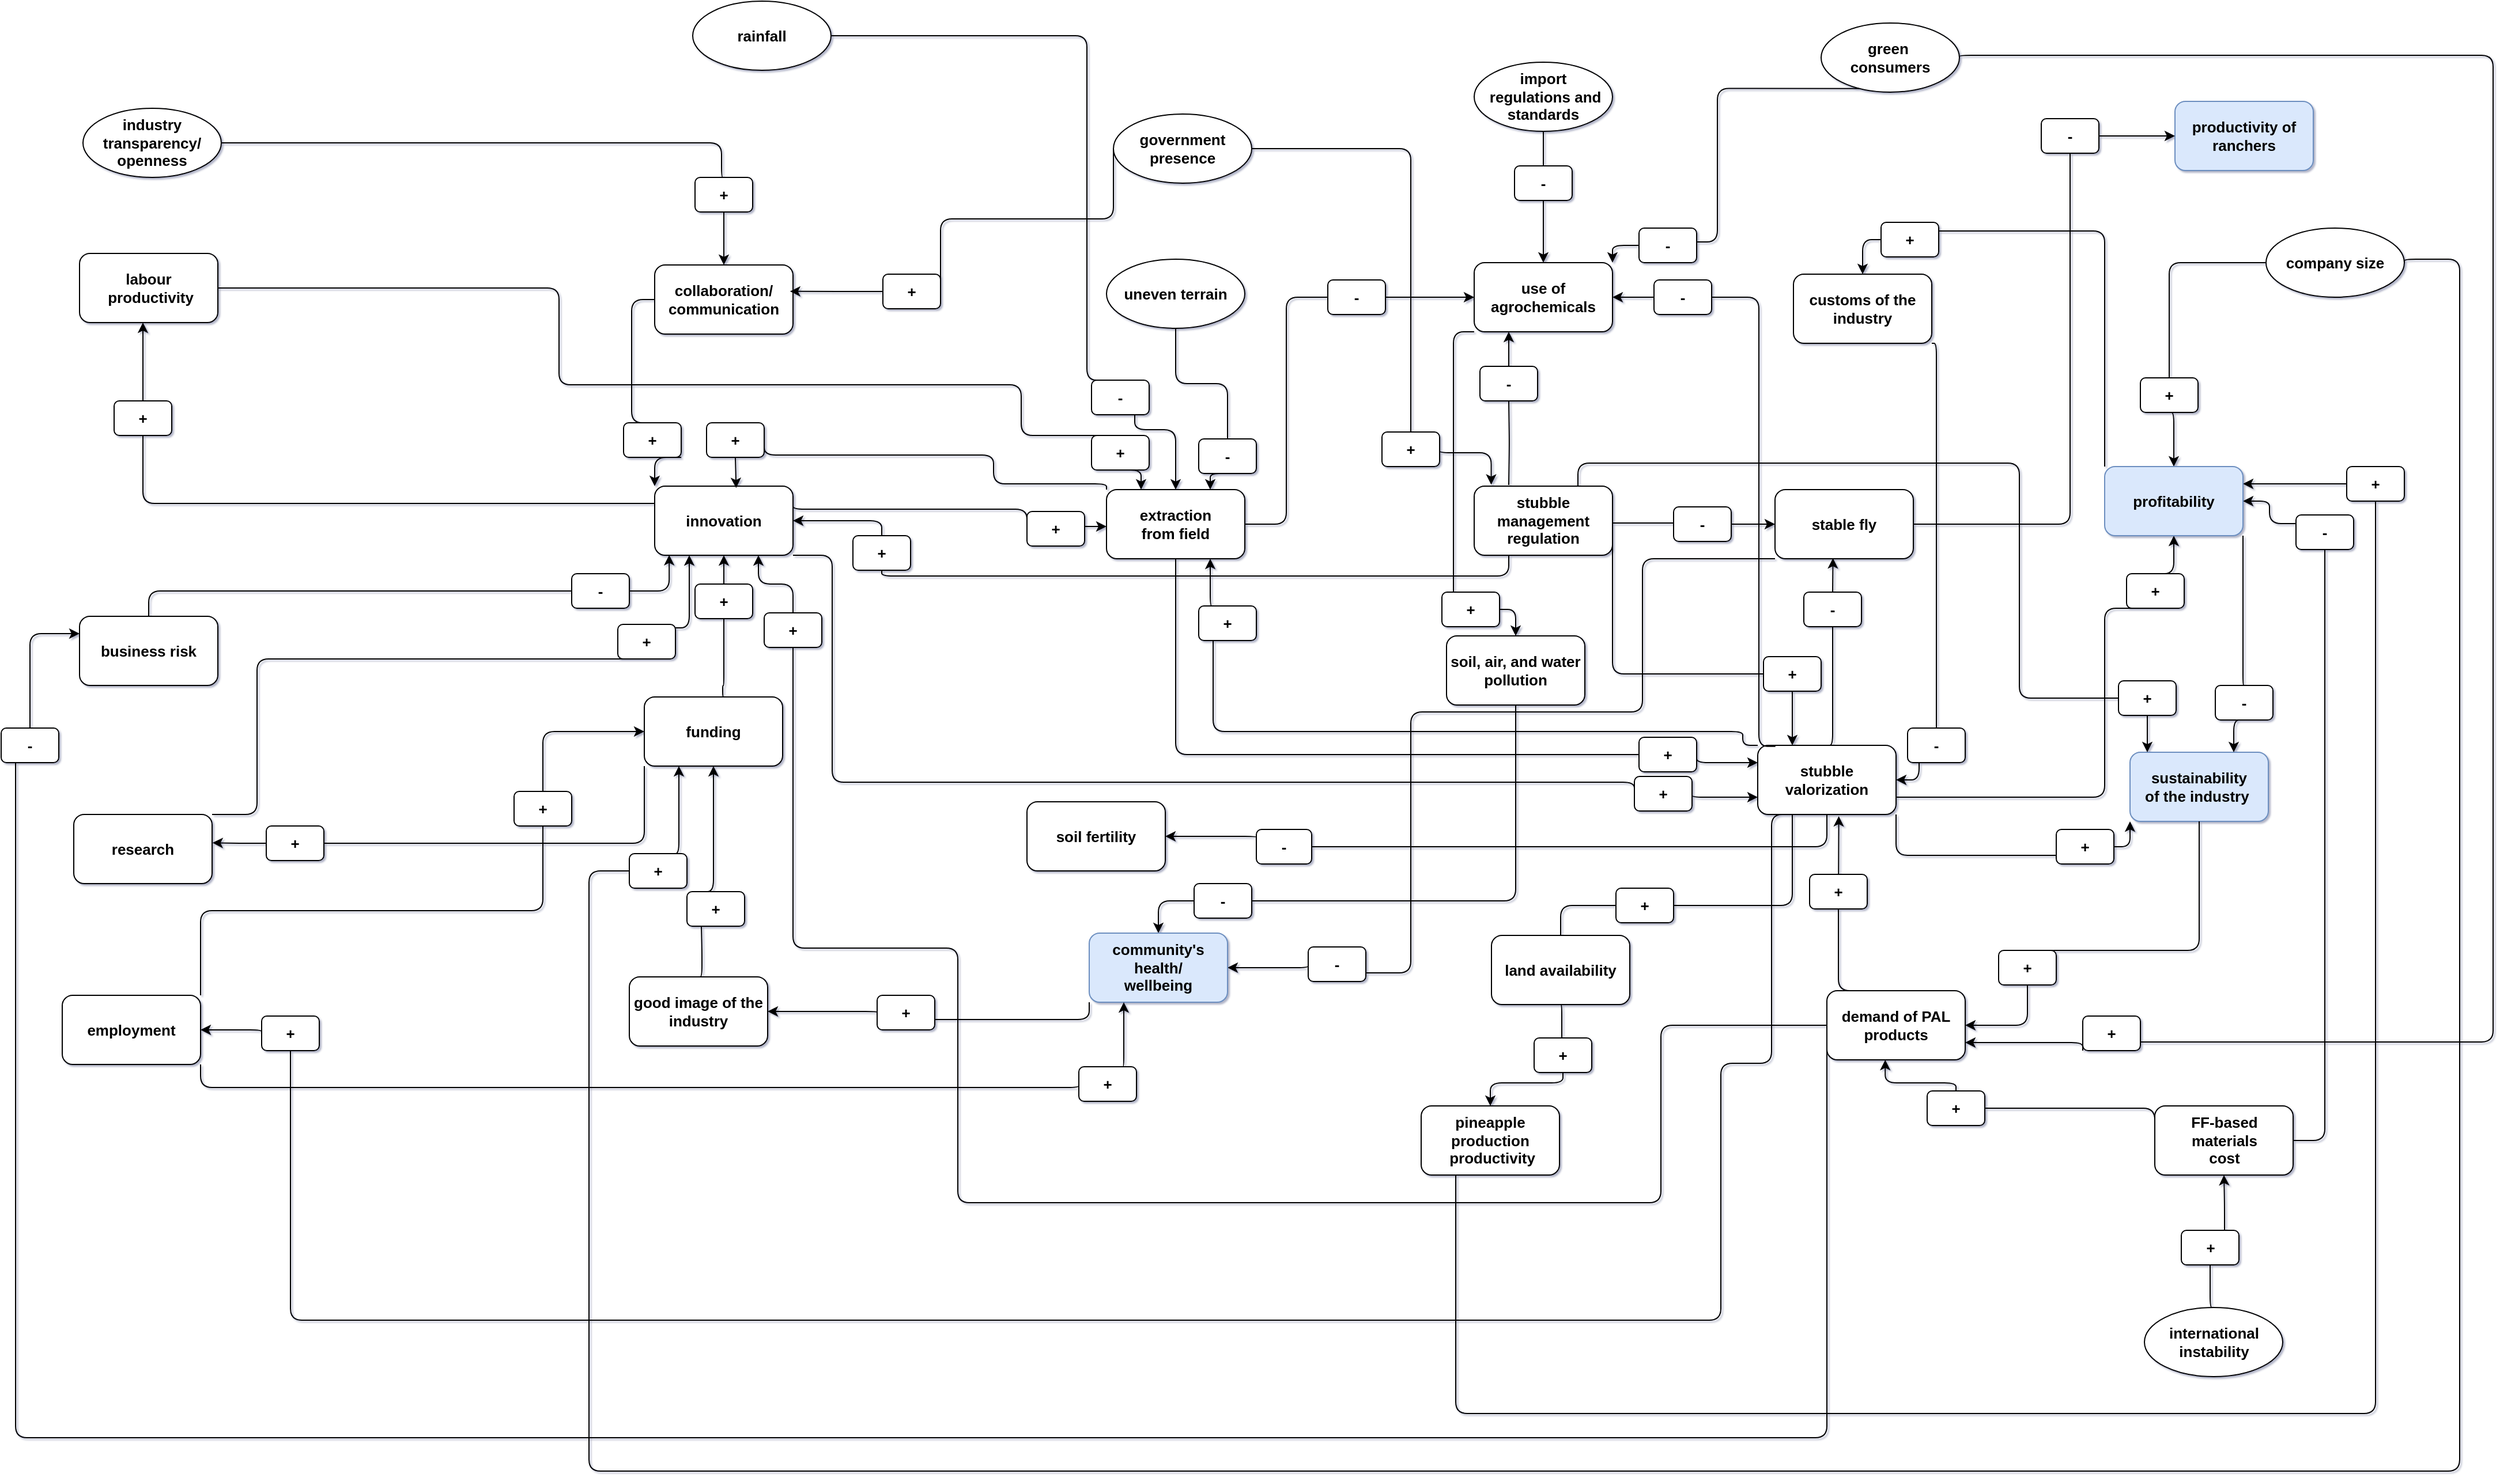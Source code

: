 <mxfile version="20.8.10" type="device"><diagram id="plx3VcgVDwHfkSlQyLgr" name="Page-1"><mxGraphModel dx="3639" dy="2244" grid="0" gridSize="10" guides="1" tooltips="1" connect="1" arrows="1" fold="1" page="1" pageScale="1" pageWidth="827" pageHeight="1169" background="none" math="0" shadow="1"><root><mxCell id="0"/><mxCell id="1" parent="0"/><mxCell id="xp214X3AwzWVocXW7Y-X-85" style="edgeStyle=orthogonalEdgeStyle;rounded=1;orthogonalLoop=1;jettySize=auto;html=1;exitX=0;exitY=0;exitDx=0;exitDy=0;entryX=0.25;entryY=1;entryDx=0;entryDy=0;endArrow=none;endFill=0;fontColor=#46495D;fontSize=13;fontStyle=1;" parent="1" source="oJXyBLI1NThM2ZoJBQwp-1" target="80sPcT2L1n59IzQFy-dr-198" edge="1"><mxGeometry relative="1" as="geometry"><Array as="points"><mxPoint x="417" y="257"/><mxPoint x="417" y="245"/><mxPoint x="-42" y="245"/></Array></mxGeometry></mxCell><mxCell id="xp214X3AwzWVocXW7Y-X-94" style="edgeStyle=orthogonalEdgeStyle;rounded=1;orthogonalLoop=1;jettySize=auto;html=1;exitX=0.5;exitY=0;exitDx=0;exitDy=0;entryX=0.5;entryY=1;entryDx=0;entryDy=0;endArrow=none;endFill=0;fontColor=#46495D;fontSize=13;fontStyle=1;" parent="1" source="oJXyBLI1NThM2ZoJBQwp-1" target="oJXyBLI1NThM2ZoJBQwp-39" edge="1"><mxGeometry relative="1" as="geometry"><Array as="points"><mxPoint x="495" y="257"/></Array></mxGeometry></mxCell><mxCell id="xp214X3AwzWVocXW7Y-X-99" style="edgeStyle=orthogonalEdgeStyle;rounded=1;orthogonalLoop=1;jettySize=auto;html=1;exitX=0;exitY=0.5;exitDx=0;exitDy=0;endArrow=none;endFill=0;startArrow=none;entryX=1;entryY=0.75;entryDx=0;entryDy=0;fontColor=#46495D;fontSize=13;fontStyle=1;" parent="1" source="xp214X3AwzWVocXW7Y-X-223" target="oJXyBLI1NThM2ZoJBQwp-8" edge="1"><mxGeometry relative="1" as="geometry"><Array as="points"><mxPoint x="304" y="195"/></Array></mxGeometry></mxCell><mxCell id="xp214X3AwzWVocXW7Y-X-111" style="edgeStyle=orthogonalEdgeStyle;rounded=1;orthogonalLoop=1;jettySize=auto;html=1;exitX=0.25;exitY=1;exitDx=0;exitDy=0;entryX=1;entryY=0.5;entryDx=0;entryDy=0;endArrow=none;endFill=0;fontColor=#46495D;fontSize=13;fontStyle=1;" parent="1" source="oJXyBLI1NThM2ZoJBQwp-1" target="oJXyBLI1NThM2ZoJBQwp-32" edge="1"><mxGeometry relative="1" as="geometry"/></mxCell><mxCell id="xp214X3AwzWVocXW7Y-X-190" style="edgeStyle=orthogonalEdgeStyle;rounded=1;orthogonalLoop=1;jettySize=auto;html=1;exitX=1;exitY=0.75;exitDx=0;exitDy=0;entryX=0.5;entryY=1;entryDx=0;entryDy=0;endArrow=none;endFill=0;fontColor=#46495D;fontSize=13;fontStyle=1;" parent="1" source="oJXyBLI1NThM2ZoJBQwp-1" target="80sPcT2L1n59IzQFy-dr-99" edge="1"><mxGeometry relative="1" as="geometry"><Array as="points"><mxPoint x="731" y="302"/><mxPoint x="731" y="138"/></Array></mxGeometry></mxCell><mxCell id="oJXyBLI1NThM2ZoJBQwp-1" value="stubble&lt;br style=&quot;font-size: 13px;&quot;&gt;valorization" style="rounded=1;whiteSpace=wrap;html=1;fontSize=13;fontStyle=1;" parent="1" vertex="1"><mxGeometry x="430" y="257" width="120" height="60" as="geometry"/></mxCell><mxCell id="xp214X3AwzWVocXW7Y-X-144" style="edgeStyle=orthogonalEdgeStyle;rounded=1;orthogonalLoop=1;jettySize=auto;html=1;exitX=1;exitY=0.5;exitDx=0;exitDy=0;entryX=0.25;entryY=0;entryDx=0;entryDy=0;endArrow=none;endFill=0;fontColor=#46495D;fontSize=13;fontStyle=1;" parent="1" source="oJXyBLI1NThM2ZoJBQwp-6" target="oJXyBLI1NThM2ZoJBQwp-16" edge="1"><mxGeometry relative="1" as="geometry"><Array as="points"><mxPoint x="-152" y="-359"/><mxPoint x="-152" y="-60"/></Array></mxGeometry></mxCell><mxCell id="oJXyBLI1NThM2ZoJBQwp-6" value="rainfall" style="ellipse;whiteSpace=wrap;html=1;fontFamily=Helvetica;fontSize=13;fontColor=default;align=center;strokeColor=default;fillColor=default;fontStyle=1" parent="1" vertex="1"><mxGeometry x="-494" y="-389" width="120" height="60" as="geometry"/></mxCell><mxCell id="80sPcT2L1n59IzQFy-dr-47" style="edgeStyle=orthogonalEdgeStyle;rounded=1;orthogonalLoop=1;jettySize=auto;html=1;exitX=1;exitY=0.5;exitDx=0;exitDy=0;entryX=0;entryY=0.5;entryDx=0;entryDy=0;startArrow=none;fontColor=#46495D;fontSize=13;fontStyle=1;" parent="1" source="80sPcT2L1n59IzQFy-dr-48" target="oJXyBLI1NThM2ZoJBQwp-70" edge="1"><mxGeometry relative="1" as="geometry"/></mxCell><mxCell id="xp214X3AwzWVocXW7Y-X-68" style="edgeStyle=orthogonalEdgeStyle;rounded=1;orthogonalLoop=1;jettySize=auto;html=1;exitX=0;exitY=0;exitDx=0;exitDy=0;entryX=1;entryY=0.5;entryDx=0;entryDy=0;endArrow=none;endFill=0;fontColor=#46495D;fontSize=13;fontStyle=1;" parent="1" source="oJXyBLI1NThM2ZoJBQwp-7" target="80sPcT2L1n59IzQFy-dr-8" edge="1"><mxGeometry relative="1" as="geometry"><Array as="points"><mxPoint x="-135" y="30"/><mxPoint x="-233" y="30"/><mxPoint x="-233" y="5"/><mxPoint x="-432" y="5"/></Array></mxGeometry></mxCell><mxCell id="oJXyBLI1NThM2ZoJBQwp-7" value="&lt;table width=&quot;64&quot; cellspacing=&quot;0&quot; cellpadding=&quot;0&quot; border=&quot;0&quot; style=&quot;font-size: 13px;&quot;&gt;&lt;tbody style=&quot;font-size: 13px;&quot;&gt;&lt;tr style=&quot;height: 14.5pt; font-size: 13px;&quot; height=&quot;19&quot;&gt;&lt;td style=&quot;height: 14.5pt; width: 48pt; font-size: 13px;&quot; width=&quot;64&quot; height=&quot;19&quot;&gt;extraction from field&lt;/td&gt;&lt;/tr&gt;&lt;/tbody&gt;&lt;/table&gt;" style="rounded=1;whiteSpace=wrap;html=1;fontSize=13;fontStyle=1;" parent="1" vertex="1"><mxGeometry x="-135" y="35" width="120" height="60" as="geometry"/></mxCell><mxCell id="oJXyBLI1NThM2ZoJBQwp-37" value="" style="edgeStyle=orthogonalEdgeStyle;rounded=1;orthogonalLoop=1;jettySize=auto;html=1;startArrow=none;fontColor=#46495D;fontSize=13;fontStyle=1;" parent="1" source="oJXyBLI1NThM2ZoJBQwp-40" target="oJXyBLI1NThM2ZoJBQwp-36" edge="1"><mxGeometry relative="1" as="geometry"/></mxCell><mxCell id="oJXyBLI1NThM2ZoJBQwp-10" value="&lt;div style=&quot;font-size: 13px;&quot;&gt;&lt;br style=&quot;font-size: 13px;&quot;&gt;&lt;/div&gt;&lt;div style=&quot;font-size: 13px;&quot;&gt;soil fertility&lt;/div&gt;&lt;div style=&quot;font-size: 13px;&quot;&gt;&lt;br style=&quot;font-size: 13px;&quot;&gt;&lt;/div&gt;" style="rounded=1;whiteSpace=wrap;html=1;fontSize=13;fontStyle=1;" parent="1" vertex="1"><mxGeometry x="-204" y="306" width="120" height="60" as="geometry"/></mxCell><mxCell id="xp214X3AwzWVocXW7Y-X-62" style="edgeStyle=orthogonalEdgeStyle;rounded=1;orthogonalLoop=1;jettySize=auto;html=1;exitX=0.75;exitY=1;exitDx=0;exitDy=0;entryX=0.5;entryY=0;entryDx=0;entryDy=0;endArrow=classic;endFill=1;fontColor=#46495D;fontSize=13;fontStyle=1;" parent="1" source="oJXyBLI1NThM2ZoJBQwp-16" target="oJXyBLI1NThM2ZoJBQwp-7" edge="1"><mxGeometry relative="1" as="geometry"><Array as="points"><mxPoint x="-75" y="-17"/></Array></mxGeometry></mxCell><mxCell id="oJXyBLI1NThM2ZoJBQwp-16" value="-" style="rounded=1;whiteSpace=wrap;html=1;fontSize=13;fontStyle=1;" parent="1" vertex="1"><mxGeometry x="-148" y="-60" width="50" height="30" as="geometry"/></mxCell><mxCell id="oJXyBLI1NThM2ZoJBQwp-34" value="&lt;div style=&quot;font-size: 13px;&quot;&gt;pineapple&lt;/div&gt;&lt;div style=&quot;font-size: 13px;&quot;&gt;production&lt;/div&gt;&lt;div style=&quot;font-size: 13px;&quot;&gt;&amp;nbsp;productivity&lt;/div&gt;" style="rounded=1;whiteSpace=wrap;html=1;fontSize=13;fontStyle=1;" parent="1" vertex="1"><mxGeometry x="138" y="570" width="120" height="60" as="geometry"/></mxCell><mxCell id="80sPcT2L1n59IzQFy-dr-175" style="edgeStyle=orthogonalEdgeStyle;rounded=1;orthogonalLoop=1;jettySize=auto;html=1;exitX=0.5;exitY=0;exitDx=0;exitDy=0;startArrow=none;fontColor=#46495D;fontSize=13;fontStyle=1;" parent="1" source="80sPcT2L1n59IzQFy-dr-28" target="oJXyBLI1NThM2ZoJBQwp-82" edge="1"><mxGeometry relative="1" as="geometry"><Array as="points"><mxPoint x="-971" y="-93"/><mxPoint x="-971" y="-93"/></Array></mxGeometry></mxCell><mxCell id="xp214X3AwzWVocXW7Y-X-51" style="edgeStyle=orthogonalEdgeStyle;rounded=1;orthogonalLoop=1;jettySize=auto;html=1;exitX=1;exitY=0.25;exitDx=0;exitDy=0;entryX=0;entryY=0.5;entryDx=0;entryDy=0;endArrow=none;endFill=0;fontColor=#46495D;fontSize=13;fontStyle=1;" parent="1" source="oJXyBLI1NThM2ZoJBQwp-48" target="oJXyBLI1NThM2ZoJBQwp-50" edge="1"><mxGeometry relative="1" as="geometry"><Array as="points"><mxPoint x="-407" y="52"/><mxPoint x="-204" y="52"/></Array></mxGeometry></mxCell><mxCell id="xp214X3AwzWVocXW7Y-X-107" style="edgeStyle=orthogonalEdgeStyle;rounded=1;orthogonalLoop=1;jettySize=auto;html=1;exitX=1;exitY=1;exitDx=0;exitDy=0;entryX=0;entryY=0.5;entryDx=0;entryDy=0;endArrow=none;endFill=0;fontColor=#46495D;fontSize=13;fontStyle=1;" parent="1" source="oJXyBLI1NThM2ZoJBQwp-48" target="80sPcT2L1n59IzQFy-dr-103" edge="1"><mxGeometry relative="1" as="geometry"><Array as="points"><mxPoint x="-373" y="92"/><mxPoint x="-373" y="289"/><mxPoint x="323" y="289"/></Array></mxGeometry></mxCell><mxCell id="oJXyBLI1NThM2ZoJBQwp-48" value="innovation" style="rounded=1;whiteSpace=wrap;html=1;fontSize=13;fontStyle=1;" parent="1" vertex="1"><mxGeometry x="-527" y="32" width="120" height="60" as="geometry"/></mxCell><mxCell id="oJXyBLI1NThM2ZoJBQwp-58" value="&lt;div style=&quot;font-size: 13px;&quot;&gt;&lt;span style=&quot;background-color: initial; font-size: 13px;&quot;&gt;productivity of ranchers&lt;/span&gt;&lt;br style=&quot;font-size: 13px;&quot;&gt;&lt;/div&gt;" style="rounded=1;whiteSpace=wrap;html=1;fontSize=13;fontStyle=1;fillColor=#dae8fc;strokeColor=#6c8ebf;" parent="1" vertex="1"><mxGeometry x="792" y="-302" width="120" height="60" as="geometry"/></mxCell><mxCell id="xp214X3AwzWVocXW7Y-X-90" style="edgeStyle=orthogonalEdgeStyle;rounded=1;orthogonalLoop=1;jettySize=auto;html=1;exitX=0;exitY=1;exitDx=0;exitDy=0;endArrow=none;endFill=0;fontColor=#46495D;fontSize=13;fontStyle=1;" parent="1" source="oJXyBLI1NThM2ZoJBQwp-70" target="80sPcT2L1n59IzQFy-dr-45" edge="1"><mxGeometry relative="1" as="geometry"><Array as="points"><mxPoint x="166" y="-102"/><mxPoint x="166" y="144"/></Array></mxGeometry></mxCell><mxCell id="oJXyBLI1NThM2ZoJBQwp-70" value="use of &lt;br style=&quot;font-size: 13px;&quot;&gt;agrochemicals" style="rounded=1;whiteSpace=wrap;html=1;fontSize=13;fontStyle=1;" parent="1" vertex="1"><mxGeometry x="184" y="-162" width="120" height="60" as="geometry"/></mxCell><mxCell id="80sPcT2L1n59IzQFy-dr-192" value="" style="edgeStyle=orthogonalEdgeStyle;rounded=1;orthogonalLoop=1;jettySize=auto;html=1;endArrow=none;endFill=0;fontColor=#46495D;fontSize=13;fontStyle=1;" parent="1" source="oJXyBLI1NThM2ZoJBQwp-77" target="oJXyBLI1NThM2ZoJBQwp-80" edge="1"><mxGeometry relative="1" as="geometry"/></mxCell><mxCell id="oJXyBLI1NThM2ZoJBQwp-77" value="uneven terrain" style="ellipse;whiteSpace=wrap;html=1;fontFamily=Helvetica;fontSize=13;fontColor=default;align=center;strokeColor=default;fillColor=default;fontStyle=1" parent="1" vertex="1"><mxGeometry x="-135" y="-165" width="120" height="60" as="geometry"/></mxCell><mxCell id="xp214X3AwzWVocXW7Y-X-61" style="edgeStyle=orthogonalEdgeStyle;rounded=1;orthogonalLoop=1;jettySize=auto;html=1;exitX=0.5;exitY=1;exitDx=0;exitDy=0;entryX=0.75;entryY=0;entryDx=0;entryDy=0;endArrow=classic;endFill=1;fontColor=#46495D;fontSize=13;fontStyle=1;" parent="1" source="oJXyBLI1NThM2ZoJBQwp-80" target="oJXyBLI1NThM2ZoJBQwp-7" edge="1"><mxGeometry relative="1" as="geometry"/></mxCell><mxCell id="oJXyBLI1NThM2ZoJBQwp-80" value="-" style="rounded=1;whiteSpace=wrap;html=1;fontSize=13;fontStyle=1;" parent="1" vertex="1"><mxGeometry x="-55" y="-9" width="50" height="30" as="geometry"/></mxCell><mxCell id="oJXyBLI1NThM2ZoJBQwp-82" value="labour&lt;br&gt;&amp;nbsp;productivity" style="rounded=1;whiteSpace=wrap;html=1;fontSize=13;fontStyle=1;" parent="1" vertex="1"><mxGeometry x="-1026" y="-170" width="120" height="60" as="geometry"/></mxCell><mxCell id="xp214X3AwzWVocXW7Y-X-34" style="edgeStyle=orthogonalEdgeStyle;rounded=1;orthogonalLoop=1;jettySize=auto;html=1;exitX=0.5;exitY=0;exitDx=0;exitDy=0;entryX=1;entryY=0.5;entryDx=0;entryDy=0;endArrow=none;endFill=0;fontColor=#46495D;fontSize=13;fontStyle=1;" parent="1" source="oJXyBLI1NThM2ZoJBQwp-84" target="oJXyBLI1NThM2ZoJBQwp-82" edge="1"><mxGeometry relative="1" as="geometry"><Array as="points"><mxPoint x="-209" y="-12"/><mxPoint x="-209" y="-56"/><mxPoint x="-610" y="-56"/><mxPoint x="-610" y="-140"/></Array></mxGeometry></mxCell><mxCell id="xp214X3AwzWVocXW7Y-X-35" style="edgeStyle=orthogonalEdgeStyle;rounded=1;orthogonalLoop=1;jettySize=auto;html=1;exitX=0.5;exitY=1;exitDx=0;exitDy=0;entryX=0.25;entryY=0;entryDx=0;entryDy=0;endArrow=classic;endFill=1;fontColor=#46495D;fontSize=13;fontStyle=1;" parent="1" source="oJXyBLI1NThM2ZoJBQwp-84" target="oJXyBLI1NThM2ZoJBQwp-7" edge="1"><mxGeometry relative="1" as="geometry"/></mxCell><mxCell id="oJXyBLI1NThM2ZoJBQwp-84" value="+" style="rounded=1;whiteSpace=wrap;html=1;fontSize=13;fontStyle=1;" parent="1" vertex="1"><mxGeometry x="-148" y="-12" width="50" height="30" as="geometry"/></mxCell><mxCell id="oJXyBLI1NThM2ZoJBQwp-100" style="edgeStyle=orthogonalEdgeStyle;rounded=1;orthogonalLoop=1;jettySize=auto;html=1;exitX=0;exitY=0.5;exitDx=0;exitDy=0;entryX=1;entryY=0.5;entryDx=0;entryDy=0;startArrow=none;fontColor=#46495D;fontSize=13;fontStyle=1;" parent="1" source="oJXyBLI1NThM2ZoJBQwp-101" target="oJXyBLI1NThM2ZoJBQwp-70" edge="1"><mxGeometry relative="1" as="geometry"/></mxCell><mxCell id="xp214X3AwzWVocXW7Y-X-105" style="edgeStyle=orthogonalEdgeStyle;rounded=1;orthogonalLoop=1;jettySize=auto;html=1;exitX=1;exitY=0.5;exitDx=0;exitDy=0;entryX=0.128;entryY=0.014;entryDx=0;entryDy=0;entryPerimeter=0;endArrow=none;endFill=0;fontColor=#46495D;fontSize=13;fontStyle=1;" parent="1" source="oJXyBLI1NThM2ZoJBQwp-101" target="oJXyBLI1NThM2ZoJBQwp-1" edge="1"><mxGeometry relative="1" as="geometry"><Array as="points"><mxPoint x="431" y="-132"/><mxPoint x="431" y="258"/></Array></mxGeometry></mxCell><mxCell id="oJXyBLI1NThM2ZoJBQwp-101" value="-" style="rounded=1;whiteSpace=wrap;html=1;fontSize=13;fontStyle=1;" parent="1" vertex="1"><mxGeometry x="340" y="-147" width="50" height="30" as="geometry"/></mxCell><mxCell id="80sPcT2L1n59IzQFy-dr-201" style="edgeStyle=orthogonalEdgeStyle;rounded=1;orthogonalLoop=1;jettySize=auto;html=1;exitX=0.75;exitY=0;exitDx=0;exitDy=0;entryX=0.25;entryY=1;entryDx=0;entryDy=0;startArrow=none;fontColor=#46495D;fontSize=13;fontStyle=1;" parent="1" source="80sPcT2L1n59IzQFy-dr-202" target="oJXyBLI1NThM2ZoJBQwp-53" edge="1"><mxGeometry relative="1" as="geometry"><Array as="points"><mxPoint x="-506" y="351"/></Array></mxGeometry></mxCell><mxCell id="80sPcT2L1n59IzQFy-dr-265" style="edgeStyle=orthogonalEdgeStyle;rounded=1;orthogonalLoop=1;jettySize=auto;html=1;exitX=0.25;exitY=0;exitDx=0;exitDy=0;endArrow=none;endFill=0;fontColor=#46495D;fontSize=13;fontStyle=1;" parent="1" source="oJXyBLI1NThM2ZoJBQwp-109" target="oJXyBLI1NThM2ZoJBQwp-117" edge="1"><mxGeometry relative="1" as="geometry"><Array as="points"><mxPoint x="500" y="470"/></Array></mxGeometry></mxCell><mxCell id="oJXyBLI1NThM2ZoJBQwp-109" value="&lt;div style=&quot;font-size: 13px;&quot;&gt;demand of PAL products&lt;/div&gt;" style="rounded=1;whiteSpace=wrap;html=1;fontSize=13;fontStyle=1;" parent="1" vertex="1"><mxGeometry x="490" y="470" width="120" height="60" as="geometry"/></mxCell><mxCell id="oJXyBLI1NThM2ZoJBQwp-122" style="edgeStyle=orthogonalEdgeStyle;rounded=1;orthogonalLoop=1;jettySize=auto;html=1;exitX=0.5;exitY=1;exitDx=0;exitDy=0;entryX=1;entryY=0.5;entryDx=0;entryDy=0;startArrow=none;fontColor=#46495D;fontSize=13;fontStyle=1;" parent="1" source="oJXyBLI1NThM2ZoJBQwp-123" target="oJXyBLI1NThM2ZoJBQwp-109" edge="1"><mxGeometry relative="1" as="geometry"/></mxCell><mxCell id="oJXyBLI1NThM2ZoJBQwp-112" value="sustainability&lt;br style=&quot;font-size: 13px;&quot;&gt;of the industry&amp;nbsp;" style="rounded=1;whiteSpace=wrap;html=1;fontSize=13;fontStyle=1;fillColor=#dae8fc;strokeColor=#6c8ebf;" parent="1" vertex="1"><mxGeometry x="753" y="263" width="120" height="60" as="geometry"/></mxCell><mxCell id="xp214X3AwzWVocXW7Y-X-55" style="edgeStyle=orthogonalEdgeStyle;rounded=1;orthogonalLoop=1;jettySize=auto;html=1;exitX=0.5;exitY=1;exitDx=0;exitDy=0;entryX=0.589;entryY=0.028;entryDx=0;entryDy=0;entryPerimeter=0;endArrow=classic;endFill=1;fontColor=#46495D;fontSize=13;fontStyle=1;" parent="1" source="80sPcT2L1n59IzQFy-dr-8" target="oJXyBLI1NThM2ZoJBQwp-48" edge="1"><mxGeometry relative="1" as="geometry"/></mxCell><mxCell id="80sPcT2L1n59IzQFy-dr-8" value="+" style="rounded=1;whiteSpace=wrap;html=1;fontSize=13;fontStyle=1;" parent="1" vertex="1"><mxGeometry x="-482" y="-23" width="50" height="30" as="geometry"/></mxCell><mxCell id="xp214X3AwzWVocXW7Y-X-188" style="edgeStyle=orthogonalEdgeStyle;rounded=1;orthogonalLoop=1;jettySize=auto;html=1;exitX=0.5;exitY=1;exitDx=0;exitDy=0;entryX=0.75;entryY=0;entryDx=0;entryDy=0;endArrow=classic;endFill=1;fontColor=#46495D;fontSize=13;fontStyle=1;" parent="1" source="80sPcT2L1n59IzQFy-dr-14" target="oJXyBLI1NThM2ZoJBQwp-112" edge="1"><mxGeometry relative="1" as="geometry"/></mxCell><mxCell id="80sPcT2L1n59IzQFy-dr-14" value="-" style="rounded=1;whiteSpace=wrap;html=1;fontSize=13;fontStyle=1;" parent="1" vertex="1"><mxGeometry x="827" y="205" width="50" height="30" as="geometry"/></mxCell><mxCell id="xp214X3AwzWVocXW7Y-X-185" style="edgeStyle=orthogonalEdgeStyle;rounded=1;orthogonalLoop=1;jettySize=auto;html=1;exitX=0.5;exitY=1;exitDx=0;exitDy=0;entryX=0.5;entryY=0;entryDx=0;entryDy=0;endArrow=classic;endFill=1;fontColor=#46495D;fontSize=13;fontStyle=1;" parent="1" source="80sPcT2L1n59IzQFy-dr-13" target="80sPcT2L1n59IzQFy-dr-10" edge="1"><mxGeometry relative="1" as="geometry"><Array as="points"><mxPoint x="791" y="-32"/></Array></mxGeometry></mxCell><mxCell id="80sPcT2L1n59IzQFy-dr-13" value="+" style="rounded=1;whiteSpace=wrap;html=1;fontSize=13;fontStyle=1;" parent="1" vertex="1"><mxGeometry x="762" y="-62" width="50" height="30" as="geometry"/></mxCell><mxCell id="80sPcT2L1n59IzQFy-dr-228" style="edgeStyle=orthogonalEdgeStyle;rounded=1;orthogonalLoop=1;jettySize=auto;html=1;exitX=0.5;exitY=0;exitDx=0;exitDy=0;entryX=0;entryY=0.5;entryDx=0;entryDy=0;endArrow=none;endFill=0;fontColor=#46495D;fontSize=13;fontStyle=1;" parent="1" source="80sPcT2L1n59IzQFy-dr-33" target="80sPcT2L1n59IzQFy-dr-35" edge="1"><mxGeometry relative="1" as="geometry"/></mxCell><mxCell id="80sPcT2L1n59IzQFy-dr-33" value="business risk" style="rounded=1;whiteSpace=wrap;html=1;fontSize=13;fontStyle=1;" parent="1" vertex="1"><mxGeometry x="-1026" y="145" width="120" height="60" as="geometry"/></mxCell><mxCell id="xp214X3AwzWVocXW7Y-X-226" style="edgeStyle=orthogonalEdgeStyle;rounded=1;orthogonalLoop=1;jettySize=auto;html=1;exitX=1;exitY=0.5;exitDx=0;exitDy=0;entryX=0.5;entryY=0;entryDx=0;entryDy=0;endArrow=classic;endFill=1;fontColor=#46495D;fontSize=13;fontStyle=1;" parent="1" source="80sPcT2L1n59IzQFy-dr-45" target="oJXyBLI1NThM2ZoJBQwp-26" edge="1"><mxGeometry relative="1" as="geometry"/></mxCell><mxCell id="80sPcT2L1n59IzQFy-dr-45" value="+" style="rounded=1;whiteSpace=wrap;html=1;fontSize=13;fontStyle=1;" parent="1" vertex="1"><mxGeometry x="156" y="124" width="50" height="30" as="geometry"/></mxCell><mxCell id="80sPcT2L1n59IzQFy-dr-56" style="edgeStyle=orthogonalEdgeStyle;rounded=1;orthogonalLoop=1;jettySize=auto;html=1;exitX=0.5;exitY=0;exitDx=0;exitDy=0;entryX=0.422;entryY=1;entryDx=0;entryDy=0;entryPerimeter=0;startArrow=none;fontColor=#46495D;fontSize=13;fontStyle=1;" parent="1" source="80sPcT2L1n59IzQFy-dr-57" target="oJXyBLI1NThM2ZoJBQwp-109" edge="1"><mxGeometry relative="1" as="geometry"><Array as="points"><mxPoint x="602" y="550"/><mxPoint x="541" y="550"/></Array></mxGeometry></mxCell><mxCell id="80sPcT2L1n59IzQFy-dr-257" style="edgeStyle=orthogonalEdgeStyle;rounded=1;orthogonalLoop=1;jettySize=auto;html=1;exitX=0;exitY=0.5;exitDx=0;exitDy=0;entryX=1;entryY=0.5;entryDx=0;entryDy=0;endArrow=none;endFill=0;fontColor=#46495D;fontSize=13;fontStyle=1;" parent="1" source="80sPcT2L1n59IzQFy-dr-55" target="80sPcT2L1n59IzQFy-dr-57" edge="1"><mxGeometry relative="1" as="geometry"><Array as="points"><mxPoint x="775" y="572"/></Array></mxGeometry></mxCell><mxCell id="80sPcT2L1n59IzQFy-dr-55" value="FF-based&lt;br style=&quot;font-size: 13px;&quot;&gt;materials&lt;br style=&quot;font-size: 13px;&quot;&gt;cost" style="rounded=1;whiteSpace=wrap;html=1;fontSize=13;fontStyle=1;" parent="1" vertex="1"><mxGeometry x="774.5" y="570" width="120" height="60" as="geometry"/></mxCell><mxCell id="xp214X3AwzWVocXW7Y-X-16" style="edgeStyle=orthogonalEdgeStyle;rounded=1;orthogonalLoop=1;jettySize=auto;html=1;exitX=1;exitY=0;exitDx=0;exitDy=0;entryX=0.5;entryY=1;entryDx=0;entryDy=0;endArrow=none;endFill=0;fontColor=#46495D;fontSize=13;fontStyle=1;" parent="1" source="80sPcT2L1n59IzQFy-dr-59" target="80sPcT2L1n59IzQFy-dr-61" edge="1"><mxGeometry relative="1" as="geometry"><Array as="points"><mxPoint x="-872" y="317"/><mxPoint x="-872" y="182"/></Array></mxGeometry></mxCell><mxCell id="80sPcT2L1n59IzQFy-dr-59" value="research" style="rounded=1;whiteSpace=wrap;html=1;fontSize=13;fontStyle=1;" parent="1" vertex="1"><mxGeometry x="-1031" y="317" width="120" height="60" as="geometry"/></mxCell><mxCell id="xp214X3AwzWVocXW7Y-X-143" style="edgeStyle=orthogonalEdgeStyle;rounded=1;orthogonalLoop=1;jettySize=auto;html=1;exitX=0;exitY=0.5;exitDx=0;exitDy=0;entryX=0.5;entryY=0;entryDx=0;entryDy=0;endArrow=none;endFill=0;fontColor=#46495D;fontSize=13;fontStyle=1;" parent="1" source="80sPcT2L1n59IzQFy-dr-62" target="80sPcT2L1n59IzQFy-dr-66" edge="1"><mxGeometry relative="1" as="geometry"><Array as="points"><mxPoint x="-547" y="-130"/><mxPoint x="-547" y="-23"/></Array></mxGeometry></mxCell><mxCell id="80sPcT2L1n59IzQFy-dr-62" value="collaboration/&lt;br style=&quot;font-size: 13px;&quot;&gt;communication" style="rounded=1;whiteSpace=wrap;html=1;fontSize=13;fontStyle=1;" parent="1" vertex="1"><mxGeometry x="-527" y="-160" width="120" height="60" as="geometry"/></mxCell><mxCell id="80sPcT2L1n59IzQFy-dr-63" value="government&lt;br style=&quot;font-size: 13px;&quot;&gt;presence" style="ellipse;whiteSpace=wrap;html=1;fontFamily=Helvetica;fontSize=13;fontColor=default;align=center;strokeColor=default;fillColor=default;fontStyle=1" parent="1" vertex="1"><mxGeometry x="-129" y="-291" width="120" height="60" as="geometry"/></mxCell><mxCell id="80sPcT2L1n59IzQFy-dr-219" style="edgeStyle=orthogonalEdgeStyle;rounded=1;orthogonalLoop=1;jettySize=auto;html=1;exitX=1;exitY=0.5;exitDx=0;exitDy=0;entryX=0.5;entryY=0;entryDx=0;entryDy=0;endArrow=none;endFill=0;fontColor=#46495D;fontSize=13;fontStyle=1;" parent="1" source="80sPcT2L1n59IzQFy-dr-71" target="80sPcT2L1n59IzQFy-dr-73" edge="1"><mxGeometry relative="1" as="geometry"><Array as="points"><mxPoint x="-469" y="-266"/></Array></mxGeometry></mxCell><mxCell id="80sPcT2L1n59IzQFy-dr-71" value="industry transparency/&lt;br style=&quot;font-size: 13px;&quot;&gt;openness" style="ellipse;whiteSpace=wrap;html=1;fontFamily=Helvetica;fontSize=13;fontColor=default;align=center;strokeColor=default;fillColor=default;fontStyle=1" parent="1" vertex="1"><mxGeometry x="-1023" y="-296" width="120" height="60" as="geometry"/></mxCell><mxCell id="80sPcT2L1n59IzQFy-dr-79" style="edgeStyle=orthogonalEdgeStyle;rounded=1;orthogonalLoop=1;jettySize=auto;html=1;exitX=0.75;exitY=0;exitDx=0;exitDy=0;entryX=0.5;entryY=1;entryDx=0;entryDy=0;startArrow=none;fontColor=#46495D;fontSize=13;fontStyle=1;" parent="1" source="80sPcT2L1n59IzQFy-dr-80" target="80sPcT2L1n59IzQFy-dr-55" edge="1"><mxGeometry relative="1" as="geometry"/></mxCell><mxCell id="80sPcT2L1n59IzQFy-dr-78" value="international &lt;br style=&quot;font-size: 13px;&quot;&gt;instability" style="ellipse;whiteSpace=wrap;html=1;fontFamily=Helvetica;fontSize=13;fontColor=default;align=center;strokeColor=default;fillColor=default;fontStyle=1" parent="1" vertex="1"><mxGeometry x="765.5" y="745" width="120" height="60" as="geometry"/></mxCell><mxCell id="80sPcT2L1n59IzQFy-dr-94" style="edgeStyle=orthogonalEdgeStyle;rounded=1;orthogonalLoop=1;jettySize=auto;html=1;exitX=0.5;exitY=1;exitDx=0;exitDy=0;entryX=0.5;entryY=0;entryDx=0;entryDy=0;startArrow=none;fontColor=#46495D;fontSize=13;fontStyle=1;" parent="1" source="xp214X3AwzWVocXW7Y-X-139" target="oJXyBLI1NThM2ZoJBQwp-70" edge="1"><mxGeometry relative="1" as="geometry"/></mxCell><mxCell id="80sPcT2L1n59IzQFy-dr-93" value="import&lt;br style=&quot;font-size: 13px;&quot;&gt;&amp;nbsp;regulations and standards" style="ellipse;whiteSpace=wrap;html=1;fontFamily=Helvetica;fontSize=13;fontColor=default;align=center;strokeColor=default;fillColor=default;fontStyle=1" parent="1" vertex="1"><mxGeometry x="184" y="-336" width="120" height="60" as="geometry"/></mxCell><mxCell id="80sPcT2L1n59IzQFy-dr-97" value="customs of the industry" style="rounded=1;whiteSpace=wrap;html=1;fontSize=13;fontStyle=1;" parent="1" vertex="1"><mxGeometry x="461" y="-152" width="120" height="60" as="geometry"/></mxCell><mxCell id="80sPcT2L1n59IzQFy-dr-119" style="edgeStyle=orthogonalEdgeStyle;rounded=1;orthogonalLoop=1;jettySize=auto;html=1;exitX=0;exitY=0.5;exitDx=0;exitDy=0;startArrow=none;entryX=1;entryY=0;entryDx=0;entryDy=0;fontColor=#46495D;fontSize=13;fontStyle=1;" parent="1" source="80sPcT2L1n59IzQFy-dr-121" target="oJXyBLI1NThM2ZoJBQwp-70" edge="1"><mxGeometry relative="1" as="geometry"><mxPoint x="346" y="-66" as="targetPoint"/></mxGeometry></mxCell><mxCell id="80sPcT2L1n59IzQFy-dr-118" value="green&amp;nbsp;&lt;br&gt;consumers" style="ellipse;whiteSpace=wrap;html=1;fontFamily=Helvetica;fontSize=13;fontColor=default;align=center;strokeColor=default;fillColor=default;fontStyle=1" parent="1" vertex="1"><mxGeometry x="485" y="-370" width="120" height="60" as="geometry"/></mxCell><mxCell id="80sPcT2L1n59IzQFy-dr-141" style="edgeStyle=orthogonalEdgeStyle;rounded=1;orthogonalLoop=1;jettySize=auto;html=1;exitX=0.5;exitY=0;exitDx=0;exitDy=0;startArrow=none;entryX=0;entryY=0.5;entryDx=0;entryDy=0;fontColor=#46495D;fontSize=13;fontStyle=1;" parent="1" source="xp214X3AwzWVocXW7Y-X-210" target="oJXyBLI1NThM2ZoJBQwp-53" edge="1"><mxGeometry relative="1" as="geometry"><Array as="points"><mxPoint x="-624" y="245"/></Array></mxGeometry></mxCell><mxCell id="xp214X3AwzWVocXW7Y-X-150" style="edgeStyle=orthogonalEdgeStyle;rounded=1;orthogonalLoop=1;jettySize=auto;html=1;exitX=0.5;exitY=1;exitDx=0;exitDy=0;entryX=0.5;entryY=0;entryDx=0;entryDy=0;endArrow=classic;endFill=1;fontColor=#46495D;fontSize=13;fontStyle=1;" parent="1" source="80sPcT2L1n59IzQFy-dr-73" target="80sPcT2L1n59IzQFy-dr-62" edge="1"><mxGeometry relative="1" as="geometry"/></mxCell><mxCell id="80sPcT2L1n59IzQFy-dr-73" value="+" style="rounded=1;whiteSpace=wrap;html=1;fontSize=13;fontStyle=1;" parent="1" vertex="1"><mxGeometry x="-492" y="-236" width="50" height="30" as="geometry"/></mxCell><mxCell id="xp214X3AwzWVocXW7Y-X-79" style="edgeStyle=orthogonalEdgeStyle;rounded=1;orthogonalLoop=1;jettySize=auto;html=1;exitX=1;exitY=0.5;exitDx=0;exitDy=0;entryX=0.123;entryY=-0.021;entryDx=0;entryDy=0;entryPerimeter=0;endArrow=classic;endFill=1;fontColor=#46495D;fontSize=13;fontStyle=1;" parent="1" source="80sPcT2L1n59IzQFy-dr-69" target="oJXyBLI1NThM2ZoJBQwp-8" edge="1"><mxGeometry relative="1" as="geometry"><Array as="points"><mxPoint x="154" y="3"/><mxPoint x="199" y="3"/></Array></mxGeometry></mxCell><mxCell id="80sPcT2L1n59IzQFy-dr-69" value="+" style="rounded=1;whiteSpace=wrap;html=1;fontSize=13;fontStyle=1;" parent="1" vertex="1"><mxGeometry x="104" y="-15" width="50" height="30" as="geometry"/></mxCell><mxCell id="80sPcT2L1n59IzQFy-dr-213" value="" style="edgeStyle=orthogonalEdgeStyle;rounded=1;orthogonalLoop=1;jettySize=auto;html=1;exitX=1;exitY=0.5;exitDx=0;exitDy=0;endArrow=none;fontColor=#46495D;fontSize=13;fontStyle=1;" parent="1" source="80sPcT2L1n59IzQFy-dr-63" target="80sPcT2L1n59IzQFy-dr-69" edge="1"><mxGeometry relative="1" as="geometry"><mxPoint x="-12" y="-251" as="sourcePoint"/><mxPoint x="510" y="-11" as="targetPoint"/><Array as="points"/></mxGeometry></mxCell><mxCell id="xp214X3AwzWVocXW7Y-X-178" style="edgeStyle=orthogonalEdgeStyle;rounded=1;orthogonalLoop=1;jettySize=auto;html=1;exitX=0;exitY=0.5;exitDx=0;exitDy=0;entryX=0.5;entryY=0;entryDx=0;entryDy=0;endArrow=classic;endFill=1;fontColor=#46495D;fontSize=13;fontStyle=1;" parent="1" source="80sPcT2L1n59IzQFy-dr-166" target="80sPcT2L1n59IzQFy-dr-97" edge="1"><mxGeometry relative="1" as="geometry"/></mxCell><mxCell id="80sPcT2L1n59IzQFy-dr-166" value="+" style="rounded=1;whiteSpace=wrap;html=1;fontSize=13;fontStyle=1;" parent="1" vertex="1"><mxGeometry x="537" y="-197" width="50" height="30" as="geometry"/></mxCell><mxCell id="xp214X3AwzWVocXW7Y-X-56" style="edgeStyle=orthogonalEdgeStyle;rounded=1;orthogonalLoop=1;jettySize=auto;html=1;exitX=1;exitY=1;exitDx=0;exitDy=0;entryX=0;entryY=0;entryDx=0;entryDy=0;endArrow=classic;endFill=1;fontColor=#46495D;fontSize=13;fontStyle=1;" parent="1" source="80sPcT2L1n59IzQFy-dr-66" target="oJXyBLI1NThM2ZoJBQwp-48" edge="1"><mxGeometry relative="1" as="geometry"/></mxCell><mxCell id="80sPcT2L1n59IzQFy-dr-66" value="+" style="rounded=1;whiteSpace=wrap;html=1;fontSize=13;fontStyle=1;" parent="1" vertex="1"><mxGeometry x="-554" y="-23" width="50" height="30" as="geometry"/></mxCell><mxCell id="80sPcT2L1n59IzQFy-dr-28" value="+" style="rounded=1;whiteSpace=wrap;html=1;fontSize=13;fontStyle=1;" parent="1" vertex="1"><mxGeometry x="-996" y="-42" width="50" height="30" as="geometry"/></mxCell><mxCell id="80sPcT2L1n59IzQFy-dr-226" value="" style="edgeStyle=orthogonalEdgeStyle;rounded=1;orthogonalLoop=1;jettySize=auto;html=1;exitX=0;exitY=0.25;exitDx=0;exitDy=0;endArrow=none;fontColor=#46495D;fontSize=13;fontStyle=1;" parent="1" source="oJXyBLI1NThM2ZoJBQwp-48" target="80sPcT2L1n59IzQFy-dr-28" edge="1"><mxGeometry relative="1" as="geometry"><mxPoint x="-320" y="200" as="sourcePoint"/><mxPoint x="-470" y="110" as="targetPoint"/></mxGeometry></mxCell><mxCell id="xp214X3AwzWVocXW7Y-X-33" style="edgeStyle=orthogonalEdgeStyle;rounded=1;orthogonalLoop=1;jettySize=auto;html=1;exitX=1;exitY=0.5;exitDx=0;exitDy=0;entryX=0.105;entryY=0.995;entryDx=0;entryDy=0;entryPerimeter=0;endArrow=classic;endFill=1;fontColor=#46495D;fontSize=13;fontStyle=1;" parent="1" source="80sPcT2L1n59IzQFy-dr-35" target="oJXyBLI1NThM2ZoJBQwp-48" edge="1"><mxGeometry relative="1" as="geometry"/></mxCell><mxCell id="80sPcT2L1n59IzQFy-dr-35" value="-" style="rounded=1;whiteSpace=wrap;html=1;fontSize=13;fontStyle=1;" parent="1" vertex="1"><mxGeometry x="-599" y="108" width="50" height="30" as="geometry"/></mxCell><mxCell id="xp214X3AwzWVocXW7Y-X-37" style="edgeStyle=orthogonalEdgeStyle;rounded=1;orthogonalLoop=1;jettySize=auto;html=1;exitX=0.75;exitY=0;exitDx=0;exitDy=0;entryX=0.25;entryY=1;entryDx=0;entryDy=0;endArrow=classic;endFill=1;fontColor=#46495D;fontSize=13;fontStyle=1;" parent="1" source="80sPcT2L1n59IzQFy-dr-61" target="oJXyBLI1NThM2ZoJBQwp-48" edge="1"><mxGeometry relative="1" as="geometry"><Array as="points"><mxPoint x="-497" y="155"/></Array></mxGeometry></mxCell><mxCell id="80sPcT2L1n59IzQFy-dr-61" value="+" style="rounded=1;whiteSpace=wrap;html=1;fontSize=13;fontStyle=1;" parent="1" vertex="1"><mxGeometry x="-559" y="152" width="50" height="30" as="geometry"/></mxCell><mxCell id="80sPcT2L1n59IzQFy-dr-241" style="edgeStyle=orthogonalEdgeStyle;rounded=1;orthogonalLoop=1;jettySize=auto;html=1;exitX=0;exitY=0.5;exitDx=0;exitDy=0;entryX=1.003;entryY=0.41;entryDx=0;entryDy=0;entryPerimeter=0;endArrow=classic;endFill=1;fontColor=#46495D;fontSize=13;fontStyle=1;" parent="1" source="80sPcT2L1n59IzQFy-dr-172" target="80sPcT2L1n59IzQFy-dr-59" edge="1"><mxGeometry relative="1" as="geometry"/></mxCell><mxCell id="80sPcT2L1n59IzQFy-dr-172" value="+" style="rounded=1;whiteSpace=wrap;html=1;fontSize=13;fontStyle=1;" parent="1" vertex="1"><mxGeometry x="-864" y="327" width="50" height="30" as="geometry"/></mxCell><mxCell id="xp214X3AwzWVocXW7Y-X-32" style="edgeStyle=orthogonalEdgeStyle;rounded=1;orthogonalLoop=1;jettySize=auto;html=1;entryX=0.75;entryY=1;entryDx=0;entryDy=0;endArrow=classic;endFill=1;startArrow=none;exitX=0.5;exitY=0;exitDx=0;exitDy=0;fontColor=#46495D;fontSize=13;fontStyle=1;" parent="1" source="mzRQAoHvVlgb3ZBCnxQZ-9" target="oJXyBLI1NThM2ZoJBQwp-48" edge="1"><mxGeometry relative="1" as="geometry"><Array as="points"/><mxPoint x="-452" y="188" as="sourcePoint"/></mxGeometry></mxCell><mxCell id="xp214X3AwzWVocXW7Y-X-151" style="edgeStyle=orthogonalEdgeStyle;rounded=1;orthogonalLoop=1;jettySize=auto;html=1;exitX=0.5;exitY=0;exitDx=0;exitDy=0;entryX=0;entryY=0.25;entryDx=0;entryDy=0;endArrow=classic;endFill=1;fontColor=#46495D;fontSize=13;fontStyle=1;" parent="1" source="80sPcT2L1n59IzQFy-dr-101" target="80sPcT2L1n59IzQFy-dr-33" edge="1"><mxGeometry relative="1" as="geometry"/></mxCell><mxCell id="80sPcT2L1n59IzQFy-dr-101" value="-" style="rounded=1;whiteSpace=wrap;html=1;fontSize=13;fontStyle=1;" parent="1" vertex="1"><mxGeometry x="-1094" y="242" width="50" height="30" as="geometry"/></mxCell><mxCell id="80sPcT2L1n59IzQFy-dr-247" value="" style="edgeStyle=orthogonalEdgeStyle;rounded=1;orthogonalLoop=1;jettySize=auto;html=1;exitX=0;exitY=0.75;exitDx=0;exitDy=0;entryX=0.25;entryY=1;entryDx=0;entryDy=0;endArrow=none;fontColor=#46495D;fontSize=13;fontStyle=1;" parent="1" source="oJXyBLI1NThM2ZoJBQwp-109" target="80sPcT2L1n59IzQFy-dr-101" edge="1"><mxGeometry relative="1" as="geometry"><mxPoint x="490" y="515" as="sourcePoint"/><mxPoint x="-536.64" y="394.2" as="targetPoint"/><Array as="points"><mxPoint x="490" y="858"/><mxPoint x="-1081" y="858"/></Array></mxGeometry></mxCell><mxCell id="xp214X3AwzWVocXW7Y-X-121" style="edgeStyle=orthogonalEdgeStyle;rounded=1;orthogonalLoop=1;jettySize=auto;html=1;exitX=1;exitY=0.5;exitDx=0;exitDy=0;entryX=0;entryY=0.75;entryDx=0;entryDy=0;endArrow=classic;endFill=1;fontColor=#46495D;fontSize=13;fontStyle=1;" parent="1" source="80sPcT2L1n59IzQFy-dr-103" target="oJXyBLI1NThM2ZoJBQwp-1" edge="1"><mxGeometry relative="1" as="geometry"><Array as="points"><mxPoint x="373" y="302"/></Array></mxGeometry></mxCell><mxCell id="80sPcT2L1n59IzQFy-dr-103" value="+" style="rounded=1;whiteSpace=wrap;html=1;fontSize=13;fontStyle=1;" parent="1" vertex="1"><mxGeometry x="323" y="284" width="50" height="30" as="geometry"/></mxCell><mxCell id="xp214X3AwzWVocXW7Y-X-112" style="edgeStyle=orthogonalEdgeStyle;rounded=1;orthogonalLoop=1;jettySize=auto;html=1;exitX=0.5;exitY=1;exitDx=0;exitDy=0;endArrow=classic;endFill=1;startArrow=none;fontColor=#46495D;fontSize=13;fontStyle=1;" parent="1" source="mzRQAoHvVlgb3ZBCnxQZ-7" target="oJXyBLI1NThM2ZoJBQwp-34" edge="1"><mxGeometry relative="1" as="geometry"><Array as="points"><mxPoint x="261" y="550"/><mxPoint x="198" y="550"/></Array></mxGeometry></mxCell><mxCell id="oJXyBLI1NThM2ZoJBQwp-32" value="+" style="rounded=1;whiteSpace=wrap;html=1;fontSize=13;fontStyle=1;" parent="1" vertex="1"><mxGeometry x="307" y="381" width="50" height="30" as="geometry"/></mxCell><mxCell id="xp214X3AwzWVocXW7Y-X-199" style="edgeStyle=orthogonalEdgeStyle;rounded=1;orthogonalLoop=1;jettySize=auto;html=1;exitX=0;exitY=0.5;exitDx=0;exitDy=0;entryX=0.5;entryY=0;entryDx=0;entryDy=0;endArrow=classic;endFill=1;fontColor=#46495D;fontSize=13;fontStyle=1;" parent="1" source="oJXyBLI1NThM2ZoJBQwp-65" target="oJXyBLI1NThM2ZoJBQwp-63" edge="1"><mxGeometry relative="1" as="geometry"/></mxCell><mxCell id="oJXyBLI1NThM2ZoJBQwp-65" value="-" style="rounded=1;whiteSpace=wrap;html=1;fontSize=13;fontStyle=1;" parent="1" vertex="1"><mxGeometry x="-59" y="377" width="50" height="30" as="geometry"/></mxCell><mxCell id="80sPcT2L1n59IzQFy-dr-57" value="+" style="rounded=1;whiteSpace=wrap;html=1;fontSize=13;fontStyle=1;" parent="1" vertex="1"><mxGeometry x="577" y="557" width="50" height="30" as="geometry"/></mxCell><mxCell id="xp214X3AwzWVocXW7Y-X-195" style="edgeStyle=orthogonalEdgeStyle;rounded=1;orthogonalLoop=1;jettySize=auto;html=1;exitX=0;exitY=0.5;exitDx=0;exitDy=0;entryX=1;entryY=0.5;entryDx=0;entryDy=0;endArrow=classic;endFill=1;fontColor=#46495D;fontSize=13;fontStyle=1;" parent="1" source="80sPcT2L1n59IzQFy-dr-128" target="oJXyBLI1NThM2ZoJBQwp-63" edge="1"><mxGeometry relative="1" as="geometry"><Array as="points"><mxPoint x="40" y="450"/></Array></mxGeometry></mxCell><mxCell id="80sPcT2L1n59IzQFy-dr-128" value="-" style="rounded=1;whiteSpace=wrap;html=1;fontSize=13;fontStyle=1;" parent="1" vertex="1"><mxGeometry x="40" y="432" width="50" height="30" as="geometry"/></mxCell><mxCell id="oJXyBLI1NThM2ZoJBQwp-123" value="+" style="rounded=1;whiteSpace=wrap;html=1;fontSize=13;fontStyle=1;" parent="1" vertex="1"><mxGeometry x="639" y="435" width="50" height="30" as="geometry"/></mxCell><mxCell id="80sPcT2L1n59IzQFy-dr-262" value="" style="edgeStyle=orthogonalEdgeStyle;rounded=1;orthogonalLoop=1;jettySize=auto;html=1;exitX=0.5;exitY=1;exitDx=0;exitDy=0;entryX=0.5;entryY=0;entryDx=0;entryDy=0;endArrow=none;fontColor=#46495D;fontSize=13;fontStyle=1;" parent="1" source="oJXyBLI1NThM2ZoJBQwp-112" target="oJXyBLI1NThM2ZoJBQwp-123" edge="1"><mxGeometry relative="1" as="geometry"><mxPoint x="720" y="390" as="sourcePoint"/><mxPoint x="610" y="500.0" as="targetPoint"/><Array as="points"><mxPoint x="813" y="435"/></Array></mxGeometry></mxCell><mxCell id="xp214X3AwzWVocXW7Y-X-118" style="edgeStyle=orthogonalEdgeStyle;rounded=1;orthogonalLoop=1;jettySize=auto;html=1;exitX=0.5;exitY=0;exitDx=0;exitDy=0;entryX=0.586;entryY=1.024;entryDx=0;entryDy=0;entryPerimeter=0;endArrow=classic;endFill=1;fontColor=#46495D;fontSize=13;fontStyle=1;" parent="1" source="oJXyBLI1NThM2ZoJBQwp-117" target="oJXyBLI1NThM2ZoJBQwp-1" edge="1"><mxGeometry relative="1" as="geometry"><Array as="points"><mxPoint x="500" y="395"/></Array></mxGeometry></mxCell><mxCell id="oJXyBLI1NThM2ZoJBQwp-117" value="+" style="rounded=1;whiteSpace=wrap;html=1;fontSize=13;fontStyle=1;" parent="1" vertex="1"><mxGeometry x="475" y="369" width="50" height="30" as="geometry"/></mxCell><mxCell id="xp214X3AwzWVocXW7Y-X-117" style="edgeStyle=orthogonalEdgeStyle;rounded=1;orthogonalLoop=1;jettySize=auto;html=1;exitX=1;exitY=0.5;exitDx=0;exitDy=0;entryX=0;entryY=1;entryDx=0;entryDy=0;endArrow=classic;endFill=1;fontColor=#46495D;fontSize=13;fontStyle=1;" parent="1" source="oJXyBLI1NThM2ZoJBQwp-120" target="oJXyBLI1NThM2ZoJBQwp-112" edge="1"><mxGeometry relative="1" as="geometry"/></mxCell><mxCell id="oJXyBLI1NThM2ZoJBQwp-120" value="+" style="rounded=1;whiteSpace=wrap;html=1;fontSize=13;fontStyle=1;" parent="1" vertex="1"><mxGeometry x="689" y="330" width="50" height="30" as="geometry"/></mxCell><mxCell id="80sPcT2L1n59IzQFy-dr-266" value="" style="edgeStyle=orthogonalEdgeStyle;rounded=1;orthogonalLoop=1;jettySize=auto;html=1;exitX=1;exitY=1;exitDx=0;exitDy=0;entryX=0;entryY=0.75;entryDx=0;entryDy=0;endArrow=none;fontColor=#46495D;fontSize=13;fontStyle=1;" parent="1" source="oJXyBLI1NThM2ZoJBQwp-1" target="oJXyBLI1NThM2ZoJBQwp-120" edge="1"><mxGeometry relative="1" as="geometry"><Array as="points"/><mxPoint x="461" y="245" as="sourcePoint"/><mxPoint x="661" y="375" as="targetPoint"/></mxGeometry></mxCell><mxCell id="xp214X3AwzWVocXW7Y-X-220" style="edgeStyle=orthogonalEdgeStyle;rounded=1;orthogonalLoop=1;jettySize=auto;html=1;exitX=0;exitY=0.25;exitDx=0;exitDy=0;entryX=1;entryY=0.5;entryDx=0;entryDy=0;endArrow=classic;endFill=1;fontColor=#46495D;fontSize=13;fontStyle=1;" parent="1" source="oJXyBLI1NThM2ZoJBQwp-21" target="oJXyBLI1NThM2ZoJBQwp-10" edge="1"><mxGeometry relative="1" as="geometry"><Array as="points"><mxPoint x="-5" y="336"/></Array></mxGeometry></mxCell><mxCell id="oJXyBLI1NThM2ZoJBQwp-21" value="-" style="rounded=1;whiteSpace=wrap;html=1;fontSize=13;fontStyle=1;" parent="1" vertex="1"><mxGeometry x="-5" y="330" width="48" height="30" as="geometry"/></mxCell><mxCell id="80sPcT2L1n59IzQFy-dr-268" value="" style="edgeStyle=orthogonalEdgeStyle;rounded=1;orthogonalLoop=1;jettySize=auto;html=1;endArrow=none;entryX=1;entryY=0.5;entryDx=0;entryDy=0;fontColor=#46495D;fontSize=13;fontStyle=1;" parent="1" source="oJXyBLI1NThM2ZoJBQwp-1" target="oJXyBLI1NThM2ZoJBQwp-21" edge="1"><mxGeometry relative="1" as="geometry"><mxPoint x="75" y="336" as="targetPoint"/><mxPoint x="460.0" y="230" as="sourcePoint"/><Array as="points"><mxPoint x="490" y="345"/></Array></mxGeometry></mxCell><mxCell id="xp214X3AwzWVocXW7Y-X-97" style="edgeStyle=orthogonalEdgeStyle;rounded=1;orthogonalLoop=1;jettySize=auto;html=1;exitX=0.5;exitY=0;exitDx=0;exitDy=0;entryX=0.419;entryY=0.992;entryDx=0;entryDy=0;entryPerimeter=0;endArrow=classic;endFill=1;fontColor=#46495D;fontSize=13;fontStyle=1;" parent="1" source="oJXyBLI1NThM2ZoJBQwp-39" target="oJXyBLI1NThM2ZoJBQwp-36" edge="1"><mxGeometry relative="1" as="geometry"/></mxCell><mxCell id="oJXyBLI1NThM2ZoJBQwp-39" value="-" style="rounded=1;whiteSpace=wrap;html=1;fontSize=13;fontStyle=1;" parent="1" vertex="1"><mxGeometry x="470" y="124" width="50" height="30" as="geometry"/></mxCell><mxCell id="oJXyBLI1NThM2ZoJBQwp-40" value="-" style="rounded=1;whiteSpace=wrap;html=1;fontSize=13;fontStyle=1;" parent="1" vertex="1"><mxGeometry x="357" y="50" width="50" height="30" as="geometry"/></mxCell><mxCell id="80sPcT2L1n59IzQFy-dr-279" value="" style="edgeStyle=orthogonalEdgeStyle;rounded=1;orthogonalLoop=1;jettySize=auto;html=1;endArrow=none;fontColor=#46495D;fontSize=13;fontStyle=1;" parent="1" source="oJXyBLI1NThM2ZoJBQwp-8" target="oJXyBLI1NThM2ZoJBQwp-40" edge="1"><mxGeometry relative="1" as="geometry"><mxPoint x="520" y="80" as="sourcePoint"/><mxPoint x="600" y="80" as="targetPoint"/><Array as="points"><mxPoint x="337" y="64"/><mxPoint x="337" y="64"/></Array></mxGeometry></mxCell><mxCell id="xp214X3AwzWVocXW7Y-X-193" style="edgeStyle=orthogonalEdgeStyle;rounded=1;orthogonalLoop=1;jettySize=auto;html=1;exitX=0.5;exitY=1;exitDx=0;exitDy=0;entryX=0.125;entryY=0;entryDx=0;entryDy=0;entryPerimeter=0;endArrow=classic;endFill=1;fontColor=#46495D;fontSize=13;fontStyle=1;" parent="1" source="80sPcT2L1n59IzQFy-dr-91" target="oJXyBLI1NThM2ZoJBQwp-112" edge="1"><mxGeometry relative="1" as="geometry"/></mxCell><mxCell id="80sPcT2L1n59IzQFy-dr-91" value="+" style="rounded=1;whiteSpace=wrap;html=1;fontSize=13;fontStyle=1;" parent="1" vertex="1"><mxGeometry x="743" y="201" width="50" height="30" as="geometry"/></mxCell><mxCell id="80sPcT2L1n59IzQFy-dr-281" value="" style="edgeStyle=orthogonalEdgeStyle;rounded=1;orthogonalLoop=1;jettySize=auto;html=1;exitX=0.75;exitY=0;exitDx=0;exitDy=0;entryX=0;entryY=0.5;entryDx=0;entryDy=0;endArrow=none;fontColor=#46495D;fontSize=13;fontStyle=1;" parent="1" source="oJXyBLI1NThM2ZoJBQwp-8" target="80sPcT2L1n59IzQFy-dr-91" edge="1"><mxGeometry relative="1" as="geometry"><mxPoint x="490" y="50" as="sourcePoint"/><mxPoint x="750" y="330" as="targetPoint"/><Array as="points"><mxPoint x="274" y="12"/><mxPoint x="657" y="12"/></Array></mxGeometry></mxCell><mxCell id="80sPcT2L1n59IzQFy-dr-121" value="-" style="rounded=1;whiteSpace=wrap;html=1;fontSize=13;fontStyle=1;" parent="1" vertex="1"><mxGeometry x="327" y="-192" width="50" height="30" as="geometry"/></mxCell><mxCell id="80sPcT2L1n59IzQFy-dr-282" value="" style="edgeStyle=orthogonalEdgeStyle;rounded=1;orthogonalLoop=1;jettySize=auto;html=1;exitX=0.25;exitY=1;exitDx=0;exitDy=0;endArrow=none;fontColor=#46495D;fontSize=13;fontStyle=1;" parent="1" source="80sPcT2L1n59IzQFy-dr-118" target="80sPcT2L1n59IzQFy-dr-121" edge="1"><mxGeometry relative="1" as="geometry"><mxPoint x="812" y="-66" as="sourcePoint"/><mxPoint x="346" y="-66" as="targetPoint"/><Array as="points"><mxPoint x="395" y="-180"/></Array></mxGeometry></mxCell><mxCell id="mzRQAoHvVlgb3ZBCnxQZ-11" style="edgeStyle=orthogonalEdgeStyle;rounded=0;orthogonalLoop=1;jettySize=auto;html=1;exitX=0;exitY=0.5;exitDx=0;exitDy=0;entryX=0.978;entryY=0.382;entryDx=0;entryDy=0;entryPerimeter=0;" parent="1" source="80sPcT2L1n59IzQFy-dr-87" target="80sPcT2L1n59IzQFy-dr-62" edge="1"><mxGeometry relative="1" as="geometry"/></mxCell><mxCell id="80sPcT2L1n59IzQFy-dr-87" value="+" style="rounded=1;whiteSpace=wrap;html=1;fontSize=13;fontStyle=1;" parent="1" vertex="1"><mxGeometry x="-329" y="-152" width="50" height="30" as="geometry"/></mxCell><mxCell id="80sPcT2L1n59IzQFy-dr-283" value="" style="edgeStyle=orthogonalEdgeStyle;rounded=1;orthogonalLoop=1;jettySize=auto;html=1;exitX=0;exitY=0.5;exitDx=0;exitDy=0;endArrow=none;entryX=1;entryY=0.5;entryDx=0;entryDy=0;fontColor=#46495D;fontSize=13;fontStyle=1;" parent="1" source="80sPcT2L1n59IzQFy-dr-63" target="80sPcT2L1n59IzQFy-dr-87" edge="1"><mxGeometry relative="1" as="geometry"><mxPoint x="-132" y="-251" as="sourcePoint"/><mxPoint x="-319" y="-269" as="targetPoint"/><Array as="points"><mxPoint x="-129" y="-200"/><mxPoint x="-279" y="-200"/></Array></mxGeometry></mxCell><mxCell id="xp214X3AwzWVocXW7Y-X-66" style="edgeStyle=orthogonalEdgeStyle;rounded=1;orthogonalLoop=1;jettySize=auto;html=1;exitX=0.5;exitY=0;exitDx=0;exitDy=0;entryX=1;entryY=0.5;entryDx=0;entryDy=0;endArrow=classic;endFill=1;fontColor=#46495D;fontSize=13;fontStyle=1;" parent="1" source="80sPcT2L1n59IzQFy-dr-155" target="oJXyBLI1NThM2ZoJBQwp-48" edge="1"><mxGeometry relative="1" as="geometry"><Array as="points"><mxPoint x="-330" y="62"/></Array></mxGeometry></mxCell><mxCell id="80sPcT2L1n59IzQFy-dr-155" value="+" style="rounded=1;whiteSpace=wrap;html=1;fontSize=13;fontStyle=1;" parent="1" vertex="1"><mxGeometry x="-355" y="75" width="50" height="30" as="geometry"/></mxCell><mxCell id="80sPcT2L1n59IzQFy-dr-202" value="+" style="rounded=1;whiteSpace=wrap;html=1;fontSize=13;fontStyle=1;" parent="1" vertex="1"><mxGeometry x="-549" y="351" width="50" height="30" as="geometry"/></mxCell><mxCell id="80sPcT2L1n59IzQFy-dr-288" value="" style="edgeStyle=orthogonalEdgeStyle;rounded=1;orthogonalLoop=1;jettySize=auto;html=1;exitX=1;exitY=0.5;exitDx=0;exitDy=0;endArrow=none;entryX=0;entryY=0.5;entryDx=0;entryDy=0;fontColor=#46495D;fontSize=13;fontStyle=1;" parent="1" source="oJXyBLI1NThM2ZoJBQwp-104" target="80sPcT2L1n59IzQFy-dr-202" edge="1"><mxGeometry relative="1" as="geometry"><mxPoint x="1080" y="125" as="sourcePoint"/><mxPoint x="-562" y="405" as="targetPoint"/><Array as="points"><mxPoint x="1039" y="-165"/><mxPoint x="1039" y="887"/><mxPoint x="-584" y="887"/><mxPoint x="-584" y="366"/></Array></mxGeometry></mxCell><mxCell id="xp214X3AwzWVocXW7Y-X-168" style="edgeStyle=orthogonalEdgeStyle;rounded=1;orthogonalLoop=1;jettySize=auto;html=1;exitX=0;exitY=0.5;exitDx=0;exitDy=0;entryX=1;entryY=0.25;entryDx=0;entryDy=0;endArrow=classic;endFill=1;fontColor=#46495D;fontSize=13;fontStyle=1;" parent="1" source="80sPcT2L1n59IzQFy-dr-125" target="80sPcT2L1n59IzQFy-dr-10" edge="1"><mxGeometry relative="1" as="geometry"/></mxCell><mxCell id="80sPcT2L1n59IzQFy-dr-125" value="+" style="rounded=1;whiteSpace=wrap;html=1;fontSize=13;fontStyle=1;" parent="1" vertex="1"><mxGeometry x="941" y="15" width="50" height="30" as="geometry"/></mxCell><mxCell id="80sPcT2L1n59IzQFy-dr-289" value="" style="edgeStyle=orthogonalEdgeStyle;rounded=1;orthogonalLoop=1;jettySize=auto;html=1;exitX=0.25;exitY=1;exitDx=0;exitDy=0;entryX=0.5;entryY=1;entryDx=0;entryDy=0;endArrow=none;fontColor=#46495D;fontSize=13;fontStyle=1;" parent="1" source="oJXyBLI1NThM2ZoJBQwp-34" target="80sPcT2L1n59IzQFy-dr-125" edge="1"><mxGeometry relative="1" as="geometry"><mxPoint x="160" y="510" as="sourcePoint"/><mxPoint x="1050" y="390" as="targetPoint"/><Array as="points"><mxPoint x="168" y="837"/><mxPoint x="966" y="837"/></Array></mxGeometry></mxCell><mxCell id="xp214X3AwzWVocXW7Y-X-189" style="edgeStyle=orthogonalEdgeStyle;rounded=1;orthogonalLoop=1;jettySize=auto;html=1;exitX=0;exitY=0.25;exitDx=0;exitDy=0;entryX=1;entryY=0.5;entryDx=0;entryDy=0;endArrow=classic;endFill=1;fontColor=#46495D;fontSize=13;fontStyle=1;" parent="1" source="80sPcT2L1n59IzQFy-dr-77" target="80sPcT2L1n59IzQFy-dr-10" edge="1"><mxGeometry relative="1" as="geometry"/></mxCell><mxCell id="80sPcT2L1n59IzQFy-dr-77" value="-" style="rounded=1;whiteSpace=wrap;html=1;fontSize=13;fontStyle=1;" parent="1" vertex="1"><mxGeometry x="897" y="57" width="50" height="30" as="geometry"/></mxCell><mxCell id="80sPcT2L1n59IzQFy-dr-293" value="" style="edgeStyle=orthogonalEdgeStyle;rounded=1;orthogonalLoop=1;jettySize=auto;html=1;exitX=1;exitY=0.5;exitDx=0;exitDy=0;entryX=0.5;entryY=1;entryDx=0;entryDy=0;endArrow=none;fontColor=#46495D;fontSize=13;fontStyle=1;" parent="1" source="80sPcT2L1n59IzQFy-dr-55" target="80sPcT2L1n59IzQFy-dr-77" edge="1"><mxGeometry relative="1" as="geometry"><mxPoint x="600" y="707" as="sourcePoint"/><mxPoint x="1020" y="390" as="targetPoint"/><Array as="points"/></mxGeometry></mxCell><mxCell id="xp214X3AwzWVocXW7Y-X-191" style="edgeStyle=orthogonalEdgeStyle;rounded=1;orthogonalLoop=1;jettySize=auto;html=1;exitX=0.5;exitY=0;exitDx=0;exitDy=0;entryX=0.5;entryY=1;entryDx=0;entryDy=0;endArrow=classic;endFill=1;fontColor=#46495D;fontSize=13;fontStyle=1;" parent="1" source="80sPcT2L1n59IzQFy-dr-99" target="80sPcT2L1n59IzQFy-dr-10" edge="1"><mxGeometry relative="1" as="geometry"/></mxCell><mxCell id="80sPcT2L1n59IzQFy-dr-99" value="+" style="rounded=1;whiteSpace=wrap;html=1;fontSize=13;fontStyle=1;" parent="1" vertex="1"><mxGeometry x="750" y="108" width="50" height="30" as="geometry"/></mxCell><mxCell id="xp214X3AwzWVocXW7Y-X-222" style="edgeStyle=orthogonalEdgeStyle;rounded=1;orthogonalLoop=1;jettySize=auto;html=1;exitX=0.25;exitY=0;exitDx=0;exitDy=0;entryX=0.75;entryY=1;entryDx=0;entryDy=0;endArrow=classic;endFill=1;fontColor=#46495D;fontSize=13;fontStyle=1;" parent="1" source="80sPcT2L1n59IzQFy-dr-198" target="oJXyBLI1NThM2ZoJBQwp-7" edge="1"><mxGeometry relative="1" as="geometry"><Array as="points"><mxPoint x="-45" y="136"/></Array></mxGeometry></mxCell><mxCell id="80sPcT2L1n59IzQFy-dr-198" value="+" style="rounded=1;whiteSpace=wrap;html=1;fontSize=13;fontStyle=1;" parent="1" vertex="1"><mxGeometry x="-55" y="136" width="50" height="30" as="geometry"/></mxCell><mxCell id="xp214X3AwzWVocXW7Y-X-124" style="edgeStyle=orthogonalEdgeStyle;rounded=1;orthogonalLoop=1;jettySize=auto;html=1;exitX=1;exitY=0.5;exitDx=0;exitDy=0;entryX=0;entryY=0.25;entryDx=0;entryDy=0;endArrow=classic;endFill=1;fontColor=#46495D;fontSize=13;fontStyle=1;" parent="1" source="oJXyBLI1NThM2ZoJBQwp-42" target="oJXyBLI1NThM2ZoJBQwp-1" edge="1"><mxGeometry relative="1" as="geometry"><Array as="points"><mxPoint x="377" y="272"/></Array></mxGeometry></mxCell><mxCell id="oJXyBLI1NThM2ZoJBQwp-42" value="+" style="rounded=1;whiteSpace=wrap;html=1;fontSize=13;fontStyle=1;" parent="1" vertex="1"><mxGeometry x="327" y="250" width="50" height="30" as="geometry"/></mxCell><mxCell id="80sPcT2L1n59IzQFy-dr-307" value="" style="edgeStyle=orthogonalEdgeStyle;rounded=1;orthogonalLoop=1;jettySize=auto;html=1;exitX=0.5;exitY=1;exitDx=0;exitDy=0;entryX=0;entryY=0.5;entryDx=0;entryDy=0;endArrow=none;fontColor=#46495D;fontSize=13;fontStyle=1;" parent="1" source="oJXyBLI1NThM2ZoJBQwp-7" target="oJXyBLI1NThM2ZoJBQwp-42" edge="1"><mxGeometry relative="1" as="geometry"><mxPoint x="-30" y="110" as="sourcePoint"/><mxPoint x="370" y="200" as="targetPoint"/><Array as="points"><mxPoint x="-75" y="265"/><mxPoint x="327" y="265"/></Array></mxGeometry></mxCell><mxCell id="xp214X3AwzWVocXW7Y-X-158" style="edgeStyle=orthogonalEdgeStyle;rounded=1;orthogonalLoop=1;jettySize=auto;html=1;exitX=0;exitY=0.5;exitDx=0;exitDy=0;entryX=1;entryY=0.5;entryDx=0;entryDy=0;endArrow=classic;endFill=1;fontColor=#46495D;fontSize=13;fontStyle=1;" parent="1" source="oJXyBLI1NThM2ZoJBQwp-76" target="oJXyBLI1NThM2ZoJBQwp-74" edge="1"><mxGeometry relative="1" as="geometry"><Array as="points"><mxPoint x="-868" y="504"/></Array></mxGeometry></mxCell><mxCell id="oJXyBLI1NThM2ZoJBQwp-76" value="+" style="rounded=1;whiteSpace=wrap;html=1;fontSize=13;fontStyle=1;" parent="1" vertex="1"><mxGeometry x="-868" y="492" width="50" height="30" as="geometry"/></mxCell><mxCell id="80sPcT2L1n59IzQFy-dr-308" value="" style="edgeStyle=orthogonalEdgeStyle;rounded=1;orthogonalLoop=1;jettySize=auto;html=1;exitX=0.25;exitY=1;exitDx=0;exitDy=0;endArrow=none;endFill=0;fontColor=#46495D;fontSize=13;fontStyle=1;" parent="1" source="oJXyBLI1NThM2ZoJBQwp-1" target="oJXyBLI1NThM2ZoJBQwp-76" edge="1"><mxGeometry relative="1" as="geometry"><mxPoint x="340" y="215" as="sourcePoint"/><mxPoint x="-30" y="460" as="targetPoint"/><Array as="points"><mxPoint x="442" y="317"/><mxPoint x="442" y="533"/><mxPoint x="398" y="533"/><mxPoint x="398" y="756"/><mxPoint x="-843" y="756"/></Array></mxGeometry></mxCell><mxCell id="xp214X3AwzWVocXW7Y-X-48" style="edgeStyle=orthogonalEdgeStyle;rounded=1;orthogonalLoop=1;jettySize=auto;html=1;exitX=1;exitY=0.5;exitDx=0;exitDy=0;endArrow=classic;endFill=1;fontColor=#46495D;fontSize=13;fontStyle=1;" parent="1" source="oJXyBLI1NThM2ZoJBQwp-50" target="oJXyBLI1NThM2ZoJBQwp-7" edge="1"><mxGeometry relative="1" as="geometry"><Array as="points"><mxPoint x="-155" y="67"/><mxPoint x="-155" y="67"/></Array></mxGeometry></mxCell><mxCell id="oJXyBLI1NThM2ZoJBQwp-50" value="+" style="rounded=1;whiteSpace=wrap;html=1;fontSize=13;fontStyle=1;" parent="1" vertex="1"><mxGeometry x="-204" y="54" width="50" height="30" as="geometry"/></mxCell><mxCell id="80sPcT2L1n59IzQFy-dr-324" style="edgeStyle=orthogonalEdgeStyle;rounded=1;orthogonalLoop=1;jettySize=auto;html=1;exitX=0.5;exitY=0;exitDx=0;exitDy=0;entryX=0.25;entryY=1;entryDx=0;entryDy=0;endArrow=classic;endFill=1;fontColor=#46495D;fontSize=13;fontStyle=1;" parent="1" source="oJXyBLI1NThM2ZoJBQwp-28" target="oJXyBLI1NThM2ZoJBQwp-70" edge="1"><mxGeometry relative="1" as="geometry"/></mxCell><mxCell id="oJXyBLI1NThM2ZoJBQwp-28" value="-" style="rounded=1;whiteSpace=wrap;html=1;fontSize=13;fontStyle=1;" parent="1" vertex="1"><mxGeometry x="189" y="-72" width="50" height="30" as="geometry"/></mxCell><mxCell id="80sPcT2L1n59IzQFy-dr-322" value="" style="edgeStyle=orthogonalEdgeStyle;rounded=1;orthogonalLoop=1;jettySize=auto;html=1;entryX=0.5;entryY=1;entryDx=0;entryDy=0;endArrow=none;startArrow=none;fontColor=#46495D;fontSize=13;fontStyle=1;" parent="1" target="oJXyBLI1NThM2ZoJBQwp-28" edge="1"><mxGeometry relative="1" as="geometry"><mxPoint x="214" y="31" as="sourcePoint"/><mxPoint x="260" y="-60" as="targetPoint"/></mxGeometry></mxCell><mxCell id="80sPcT2L1n59IzQFy-dr-48" value="-" style="rounded=1;whiteSpace=wrap;html=1;fontSize=13;fontStyle=1;" parent="1" vertex="1"><mxGeometry x="57" y="-147" width="50" height="30" as="geometry"/></mxCell><mxCell id="80sPcT2L1n59IzQFy-dr-325" value="" style="edgeStyle=orthogonalEdgeStyle;rounded=1;orthogonalLoop=1;jettySize=auto;html=1;exitX=1;exitY=0.5;exitDx=0;exitDy=0;entryX=0;entryY=0.5;entryDx=0;entryDy=0;endArrow=none;fontColor=#46495D;fontSize=13;fontStyle=1;" parent="1" source="oJXyBLI1NThM2ZoJBQwp-7" target="80sPcT2L1n59IzQFy-dr-48" edge="1"><mxGeometry relative="1" as="geometry"><mxPoint x="30" y="80" as="sourcePoint"/><mxPoint x="230" y="-90" as="targetPoint"/></mxGeometry></mxCell><mxCell id="xp214X3AwzWVocXW7Y-X-39" style="edgeStyle=orthogonalEdgeStyle;rounded=1;orthogonalLoop=1;jettySize=auto;html=1;exitX=0.5;exitY=0;exitDx=0;exitDy=0;endArrow=classic;endFill=1;startArrow=none;fontColor=#46495D;fontSize=13;fontStyle=1;" parent="1" source="xp214X3AwzWVocXW7Y-X-40" target="oJXyBLI1NThM2ZoJBQwp-48" edge="1"><mxGeometry relative="1" as="geometry"/></mxCell><mxCell id="xp214X3AwzWVocXW7Y-X-67" style="edgeStyle=orthogonalEdgeStyle;rounded=1;orthogonalLoop=1;jettySize=auto;html=1;exitX=0;exitY=1;exitDx=0;exitDy=0;entryX=1;entryY=0.5;entryDx=0;entryDy=0;endArrow=none;endFill=0;fontColor=#46495D;fontSize=13;fontStyle=1;" parent="1" source="oJXyBLI1NThM2ZoJBQwp-53" target="80sPcT2L1n59IzQFy-dr-172" edge="1"><mxGeometry relative="1" as="geometry"/></mxCell><mxCell id="oJXyBLI1NThM2ZoJBQwp-53" value="funding" style="rounded=1;whiteSpace=wrap;html=1;fontSize=13;fontStyle=1;" parent="1" vertex="1"><mxGeometry x="-536" y="215" width="120" height="60" as="geometry"/></mxCell><mxCell id="xp214X3AwzWVocXW7Y-X-65" style="edgeStyle=orthogonalEdgeStyle;rounded=1;orthogonalLoop=1;jettySize=auto;html=1;exitX=0.25;exitY=1;exitDx=0;exitDy=0;entryX=0.5;entryY=1;entryDx=0;entryDy=0;endArrow=none;endFill=0;fontColor=#46495D;fontSize=13;fontStyle=1;" parent="1" source="oJXyBLI1NThM2ZoJBQwp-8" target="80sPcT2L1n59IzQFy-dr-155" edge="1"><mxGeometry relative="1" as="geometry"><Array as="points"><mxPoint x="214" y="110"/><mxPoint x="-330" y="110"/></Array></mxGeometry></mxCell><mxCell id="oJXyBLI1NThM2ZoJBQwp-8" value="&lt;div style=&quot;font-size: 13px;&quot;&gt;stubble management regulation&lt;/div&gt;" style="rounded=1;whiteSpace=wrap;html=1;fontSize=13;fontStyle=1;" parent="1" vertex="1"><mxGeometry x="184" y="32" width="120" height="60" as="geometry"/></mxCell><mxCell id="xp214X3AwzWVocXW7Y-X-155" style="edgeStyle=orthogonalEdgeStyle;rounded=1;orthogonalLoop=1;jettySize=auto;html=1;exitX=1;exitY=1;exitDx=0;exitDy=0;entryX=0;entryY=0.5;entryDx=0;entryDy=0;endArrow=none;endFill=0;fontColor=#46495D;fontSize=13;fontStyle=1;" parent="1" source="oJXyBLI1NThM2ZoJBQwp-74" target="xp214X3AwzWVocXW7Y-X-153" edge="1"><mxGeometry relative="1" as="geometry"><Array as="points"><mxPoint x="-921" y="554"/><mxPoint x="-159" y="554"/></Array></mxGeometry></mxCell><mxCell id="xp214X3AwzWVocXW7Y-X-217" style="edgeStyle=orthogonalEdgeStyle;rounded=1;orthogonalLoop=1;jettySize=auto;html=1;exitX=1;exitY=0;exitDx=0;exitDy=0;entryX=0.5;entryY=1;entryDx=0;entryDy=0;endArrow=none;endFill=0;fontColor=#46495D;fontSize=13;fontStyle=1;" parent="1" source="oJXyBLI1NThM2ZoJBQwp-74" target="xp214X3AwzWVocXW7Y-X-210" edge="1"><mxGeometry relative="1" as="geometry"/></mxCell><mxCell id="oJXyBLI1NThM2ZoJBQwp-74" value="employment" style="rounded=1;whiteSpace=wrap;html=1;fontSize=13;fontStyle=1;" parent="1" vertex="1"><mxGeometry x="-1041" y="474" width="120" height="60" as="geometry"/></mxCell><mxCell id="xp214X3AwzWVocXW7Y-X-219" style="edgeStyle=orthogonalEdgeStyle;rounded=1;orthogonalLoop=1;jettySize=auto;html=1;exitX=0.5;exitY=1;exitDx=0;exitDy=0;entryX=1;entryY=0.5;entryDx=0;entryDy=0;endArrow=none;endFill=0;fontColor=#46495D;fontSize=13;fontStyle=1;" parent="1" source="oJXyBLI1NThM2ZoJBQwp-26" target="oJXyBLI1NThM2ZoJBQwp-65" edge="1"><mxGeometry relative="1" as="geometry"/></mxCell><mxCell id="oJXyBLI1NThM2ZoJBQwp-26" value="soil, air, and water pollution" style="rounded=1;whiteSpace=wrap;html=1;fontSize=13;fontStyle=1;" parent="1" vertex="1"><mxGeometry x="160" y="162" width="120" height="60" as="geometry"/></mxCell><mxCell id="xp214X3AwzWVocXW7Y-X-194" style="edgeStyle=orthogonalEdgeStyle;rounded=1;orthogonalLoop=1;jettySize=auto;html=1;exitX=0;exitY=1;exitDx=0;exitDy=0;entryX=1;entryY=0.75;entryDx=0;entryDy=0;endArrow=none;endFill=0;fontColor=#46495D;fontSize=13;fontStyle=1;" parent="1" source="oJXyBLI1NThM2ZoJBQwp-36" target="80sPcT2L1n59IzQFy-dr-128" edge="1"><mxGeometry relative="1" as="geometry"><Array as="points"><mxPoint x="330" y="95"/><mxPoint x="330" y="228"/><mxPoint x="129" y="228"/><mxPoint x="129" y="455"/></Array></mxGeometry></mxCell><mxCell id="oJXyBLI1NThM2ZoJBQwp-36" value="&lt;div style=&quot;font-size: 13px;&quot;&gt;&lt;span style=&quot;background-color: initial; font-size: 13px;&quot;&gt;stable fly&lt;/span&gt;&lt;br style=&quot;font-size: 13px;&quot;&gt;&lt;/div&gt;" style="rounded=1;whiteSpace=wrap;html=1;fontSize=13;fontStyle=1;" parent="1" vertex="1"><mxGeometry x="445" y="35" width="120" height="60" as="geometry"/></mxCell><mxCell id="xp214X3AwzWVocXW7Y-X-169" style="edgeStyle=orthogonalEdgeStyle;rounded=1;orthogonalLoop=1;jettySize=auto;html=1;exitX=0;exitY=0;exitDx=0;exitDy=0;entryX=1;entryY=0.25;entryDx=0;entryDy=0;endArrow=none;endFill=0;fontColor=#46495D;fontSize=13;fontStyle=1;" parent="1" source="80sPcT2L1n59IzQFy-dr-10" target="80sPcT2L1n59IzQFy-dr-166" edge="1"><mxGeometry relative="1" as="geometry"/></mxCell><mxCell id="xp214X3AwzWVocXW7Y-X-183" style="edgeStyle=orthogonalEdgeStyle;rounded=1;orthogonalLoop=1;jettySize=auto;html=1;exitX=1;exitY=1;exitDx=0;exitDy=0;entryX=0.5;entryY=0;entryDx=0;entryDy=0;endArrow=none;endFill=0;fontColor=#46495D;fontSize=13;fontStyle=1;" parent="1" source="80sPcT2L1n59IzQFy-dr-10" target="80sPcT2L1n59IzQFy-dr-14" edge="1"><mxGeometry relative="1" as="geometry"><Array as="points"><mxPoint x="851" y="205"/></Array></mxGeometry></mxCell><mxCell id="80sPcT2L1n59IzQFy-dr-10" value="profitability" style="rounded=1;whiteSpace=wrap;html=1;fontSize=13;fontStyle=1;fillColor=#dae8fc;strokeColor=#6c8ebf;" parent="1" vertex="1"><mxGeometry x="731" y="15" width="120" height="60" as="geometry"/></mxCell><mxCell id="xp214X3AwzWVocXW7Y-X-184" style="edgeStyle=orthogonalEdgeStyle;rounded=1;orthogonalLoop=1;jettySize=auto;html=1;exitX=0;exitY=0.5;exitDx=0;exitDy=0;entryX=0.5;entryY=0;entryDx=0;entryDy=0;endArrow=none;endFill=0;fontColor=#46495D;fontSize=13;fontStyle=1;" parent="1" source="oJXyBLI1NThM2ZoJBQwp-104" target="80sPcT2L1n59IzQFy-dr-13" edge="1"><mxGeometry relative="1" as="geometry"/></mxCell><mxCell id="oJXyBLI1NThM2ZoJBQwp-104" value="company size" style="ellipse;whiteSpace=wrap;html=1;fontFamily=Helvetica;fontSize=13;fontColor=default;align=center;strokeColor=default;fillColor=default;fontStyle=1" parent="1" vertex="1"><mxGeometry x="871" y="-192" width="120" height="60" as="geometry"/></mxCell><mxCell id="xp214X3AwzWVocXW7Y-X-203" style="edgeStyle=orthogonalEdgeStyle;rounded=1;orthogonalLoop=1;jettySize=auto;html=1;exitX=0.5;exitY=0;exitDx=0;exitDy=0;entryX=0.25;entryY=1;entryDx=0;entryDy=0;endArrow=none;endFill=0;fontColor=#46495D;fontSize=13;fontStyle=1;" parent="1" source="80sPcT2L1n59IzQFy-dr-134" target="xp214X3AwzWVocXW7Y-X-202" edge="1"><mxGeometry relative="1" as="geometry"><Array as="points"><mxPoint x="-486" y="458"/><mxPoint x="-486" y="436"/><mxPoint x="-486" y="436"/></Array></mxGeometry></mxCell><mxCell id="80sPcT2L1n59IzQFy-dr-134" value="good image of the &lt;br style=&quot;font-size: 13px;&quot;&gt;industry" style="rounded=1;whiteSpace=wrap;html=1;fontSize=13;fontStyle=1;" parent="1" vertex="1"><mxGeometry x="-549" y="458" width="120" height="60" as="geometry"/></mxCell><mxCell id="oJXyBLI1NThM2ZoJBQwp-63" value="community's &lt;br style=&quot;font-size: 13px;&quot;&gt;health/ &lt;br style=&quot;font-size: 13px;&quot;&gt;wellbeing" style="rounded=1;whiteSpace=wrap;html=1;fontSize=13;fontStyle=1;fillColor=#dae8fc;strokeColor=#6c8ebf;" parent="1" vertex="1"><mxGeometry x="-150" y="420" width="120" height="60" as="geometry"/></mxCell><mxCell id="xp214X3AwzWVocXW7Y-X-40" value="+" style="rounded=1;whiteSpace=wrap;html=1;fontSize=13;fontStyle=1;" parent="1" vertex="1"><mxGeometry x="-492" y="117" width="50" height="30" as="geometry"/></mxCell><mxCell id="xp214X3AwzWVocXW7Y-X-41" value="" style="edgeStyle=orthogonalEdgeStyle;rounded=1;orthogonalLoop=1;jettySize=auto;html=1;endArrow=none;endFill=1;fontColor=#46495D;fontSize=13;fontStyle=1;" parent="1" target="xp214X3AwzWVocXW7Y-X-40" edge="1"><mxGeometry relative="1" as="geometry"><mxPoint x="-467" y="215" as="sourcePoint"/><mxPoint x="-467" y="92" as="targetPoint"/><Array as="points"><mxPoint x="-468" y="215"/><mxPoint x="-468" y="205"/><mxPoint x="-467" y="205"/></Array></mxGeometry></mxCell><mxCell id="xp214X3AwzWVocXW7Y-X-76" style="edgeStyle=orthogonalEdgeStyle;rounded=1;orthogonalLoop=1;jettySize=auto;html=1;exitX=0;exitY=0.5;exitDx=0;exitDy=0;entryX=1;entryY=0.5;entryDx=0;entryDy=0;endArrow=classic;endFill=1;fontColor=#46495D;fontSize=13;fontStyle=1;" parent="1" source="xp214X3AwzWVocXW7Y-X-72" target="80sPcT2L1n59IzQFy-dr-134" edge="1"><mxGeometry relative="1" as="geometry"><Array as="points"><mxPoint x="-334" y="488"/></Array></mxGeometry></mxCell><mxCell id="xp214X3AwzWVocXW7Y-X-72" value="+" style="rounded=1;whiteSpace=wrap;html=1;fontSize=13;fontStyle=1;" parent="1" vertex="1"><mxGeometry x="-334" y="474" width="50" height="30" as="geometry"/></mxCell><mxCell id="xp214X3AwzWVocXW7Y-X-73" value="" style="edgeStyle=orthogonalEdgeStyle;rounded=1;orthogonalLoop=1;jettySize=auto;html=1;exitX=0;exitY=1;exitDx=0;exitDy=0;startArrow=none;endArrow=none;fontColor=#46495D;fontSize=13;fontStyle=1;" parent="1" source="oJXyBLI1NThM2ZoJBQwp-63" target="xp214X3AwzWVocXW7Y-X-72" edge="1"><mxGeometry relative="1" as="geometry"><Array as="points"><mxPoint x="-150" y="495"/></Array><mxPoint x="-90" y="480" as="sourcePoint"/><mxPoint x="-429" y="488" as="targetPoint"/></mxGeometry></mxCell><mxCell id="xp214X3AwzWVocXW7Y-X-139" value="-" style="rounded=1;whiteSpace=wrap;html=1;fontSize=13;fontStyle=1;" parent="1" vertex="1"><mxGeometry x="219" y="-246" width="50" height="30" as="geometry"/></mxCell><mxCell id="xp214X3AwzWVocXW7Y-X-140" value="" style="edgeStyle=orthogonalEdgeStyle;rounded=1;orthogonalLoop=1;jettySize=auto;html=1;exitX=0.5;exitY=1;exitDx=0;exitDy=0;entryX=0.5;entryY=0;entryDx=0;entryDy=0;endArrow=none;fontColor=#46495D;fontSize=13;fontStyle=1;" parent="1" source="80sPcT2L1n59IzQFy-dr-93" target="xp214X3AwzWVocXW7Y-X-139" edge="1"><mxGeometry relative="1" as="geometry"><mxPoint x="244" y="-276" as="sourcePoint"/><mxPoint x="244" y="-162" as="targetPoint"/></mxGeometry></mxCell><mxCell id="xp214X3AwzWVocXW7Y-X-157" style="edgeStyle=orthogonalEdgeStyle;rounded=1;orthogonalLoop=1;jettySize=auto;html=1;exitX=0.75;exitY=0;exitDx=0;exitDy=0;entryX=0.25;entryY=1;entryDx=0;entryDy=0;endArrow=classic;endFill=1;fontColor=#46495D;fontSize=13;fontStyle=1;" parent="1" source="xp214X3AwzWVocXW7Y-X-153" target="oJXyBLI1NThM2ZoJBQwp-63" edge="1"><mxGeometry relative="1" as="geometry"><Array as="points"><mxPoint x="-120" y="536"/></Array></mxGeometry></mxCell><mxCell id="xp214X3AwzWVocXW7Y-X-153" value="+" style="rounded=1;whiteSpace=wrap;html=1;fontSize=13;fontStyle=1;" parent="1" vertex="1"><mxGeometry x="-159" y="536" width="50" height="30" as="geometry"/></mxCell><mxCell id="xp214X3AwzWVocXW7Y-X-192" style="edgeStyle=orthogonalEdgeStyle;rounded=1;orthogonalLoop=1;jettySize=auto;html=1;exitX=1;exitY=0.5;exitDx=0;exitDy=0;entryX=0;entryY=0.5;entryDx=0;entryDy=0;endArrow=classic;endFill=1;fontColor=#46495D;fontSize=13;fontStyle=1;" parent="1" source="80sPcT2L1n59IzQFy-dr-116" target="oJXyBLI1NThM2ZoJBQwp-58" edge="1"><mxGeometry relative="1" as="geometry"/></mxCell><mxCell id="80sPcT2L1n59IzQFy-dr-116" value="-" style="rounded=1;whiteSpace=wrap;html=1;fontSize=13;fontStyle=1;" parent="1" vertex="1"><mxGeometry x="676" y="-287" width="50" height="30" as="geometry"/></mxCell><mxCell id="xp214X3AwzWVocXW7Y-X-174" value="" style="edgeStyle=orthogonalEdgeStyle;rounded=1;orthogonalLoop=1;jettySize=auto;html=1;exitX=1;exitY=0.5;exitDx=0;exitDy=0;entryX=0.5;entryY=1;entryDx=0;entryDy=0;endArrow=none;endFill=1;fontColor=#46495D;fontSize=13;fontStyle=1;" parent="1" source="oJXyBLI1NThM2ZoJBQwp-36" target="80sPcT2L1n59IzQFy-dr-116" edge="1"><mxGeometry relative="1" as="geometry"><mxPoint x="565.0" y="65" as="sourcePoint"/><mxPoint x="770.0" y="-284" as="targetPoint"/><Array as="points"/></mxGeometry></mxCell><mxCell id="xp214X3AwzWVocXW7Y-X-182" style="edgeStyle=orthogonalEdgeStyle;rounded=1;orthogonalLoop=1;jettySize=auto;html=1;exitX=0.5;exitY=1;exitDx=0;exitDy=0;entryX=1;entryY=0.5;entryDx=0;entryDy=0;endArrow=classic;endFill=1;fontColor=#46495D;fontSize=13;fontStyle=1;" parent="1" source="xp214X3AwzWVocXW7Y-X-180" target="oJXyBLI1NThM2ZoJBQwp-1" edge="1"><mxGeometry relative="1" as="geometry"><Array as="points"><mxPoint x="570" y="251"/><mxPoint x="570" y="287"/></Array></mxGeometry></mxCell><mxCell id="xp214X3AwzWVocXW7Y-X-180" value="-" style="rounded=1;whiteSpace=wrap;html=1;fontSize=13;fontStyle=1;" parent="1" vertex="1"><mxGeometry x="560" y="242" width="50" height="30" as="geometry"/></mxCell><mxCell id="xp214X3AwzWVocXW7Y-X-181" value="" style="edgeStyle=orthogonalEdgeStyle;rounded=1;orthogonalLoop=1;jettySize=auto;html=1;entryX=0.5;entryY=0;entryDx=0;entryDy=0;endArrow=none;endFill=1;exitX=1;exitY=1;exitDx=0;exitDy=0;fontColor=#46495D;fontSize=13;fontStyle=1;" parent="1" source="80sPcT2L1n59IzQFy-dr-97" target="xp214X3AwzWVocXW7Y-X-180" edge="1"><mxGeometry relative="1" as="geometry"><mxPoint x="585" y="-107" as="sourcePoint"/><mxPoint x="550.0" y="287" as="targetPoint"/><Array as="points"><mxPoint x="585" y="-92"/></Array></mxGeometry></mxCell><mxCell id="xp214X3AwzWVocXW7Y-X-204" style="edgeStyle=orthogonalEdgeStyle;rounded=1;orthogonalLoop=1;jettySize=auto;html=1;exitX=0.25;exitY=0;exitDx=0;exitDy=0;entryX=0.5;entryY=1;entryDx=0;entryDy=0;endArrow=classic;endFill=1;fontColor=#46495D;fontSize=13;fontStyle=1;" parent="1" source="xp214X3AwzWVocXW7Y-X-202" target="oJXyBLI1NThM2ZoJBQwp-53" edge="1"><mxGeometry relative="1" as="geometry"><Array as="points"><mxPoint x="-476" y="384"/></Array></mxGeometry></mxCell><mxCell id="xp214X3AwzWVocXW7Y-X-202" value="+" style="rounded=1;whiteSpace=wrap;html=1;fontSize=13;fontStyle=1;" parent="1" vertex="1"><mxGeometry x="-499" y="384" width="50" height="30" as="geometry"/></mxCell><mxCell id="80sPcT2L1n59IzQFy-dr-80" value="+" style="rounded=1;whiteSpace=wrap;html=1;fontSize=13;fontStyle=1;" parent="1" vertex="1"><mxGeometry x="797.5" y="678" width="50" height="30" as="geometry"/></mxCell><mxCell id="xp214X3AwzWVocXW7Y-X-206" value="" style="edgeStyle=orthogonalEdgeStyle;rounded=1;orthogonalLoop=1;jettySize=auto;html=1;exitX=0.5;exitY=0;exitDx=0;exitDy=0;entryX=0.5;entryY=1;entryDx=0;entryDy=0;endArrow=none;fontColor=#46495D;fontSize=13;fontStyle=1;" parent="1" source="80sPcT2L1n59IzQFy-dr-78" target="80sPcT2L1n59IzQFy-dr-80" edge="1"><mxGeometry relative="1" as="geometry"><mxPoint x="765.5" y="775" as="sourcePoint"/><mxPoint x="834.5" y="630" as="targetPoint"/></mxGeometry></mxCell><mxCell id="xp214X3AwzWVocXW7Y-X-210" value="+" style="rounded=1;whiteSpace=wrap;html=1;fontSize=13;fontStyle=1;" parent="1" vertex="1"><mxGeometry x="-649" y="297" width="50" height="30" as="geometry"/></mxCell><mxCell id="xp214X3AwzWVocXW7Y-X-216" style="edgeStyle=orthogonalEdgeStyle;rounded=1;orthogonalLoop=1;jettySize=auto;html=1;exitX=0.5;exitY=1;exitDx=0;exitDy=0;endArrow=classic;endFill=1;fontColor=#46495D;fontSize=13;fontStyle=1;" parent="1" source="xp214X3AwzWVocXW7Y-X-210" target="xp214X3AwzWVocXW7Y-X-210" edge="1"><mxGeometry relative="1" as="geometry"/></mxCell><mxCell id="xp214X3AwzWVocXW7Y-X-225" style="edgeStyle=orthogonalEdgeStyle;rounded=1;orthogonalLoop=1;jettySize=auto;html=1;exitX=0.5;exitY=1;exitDx=0;exitDy=0;endArrow=classic;endFill=1;fontColor=#46495D;fontSize=13;fontStyle=1;" parent="1" source="xp214X3AwzWVocXW7Y-X-223" target="oJXyBLI1NThM2ZoJBQwp-1" edge="1"><mxGeometry relative="1" as="geometry"><Array as="points"><mxPoint x="460" y="237"/><mxPoint x="460" y="237"/></Array></mxGeometry></mxCell><mxCell id="xp214X3AwzWVocXW7Y-X-223" value="+" style="rounded=1;whiteSpace=wrap;html=1;fontSize=13;fontStyle=1;" parent="1" vertex="1"><mxGeometry x="435" y="180" width="50" height="30" as="geometry"/></mxCell><mxCell id="xp214X3AwzWVocXW7Y-X-231" style="edgeStyle=orthogonalEdgeStyle;rounded=1;orthogonalLoop=1;jettySize=auto;html=1;exitX=0;exitY=1;exitDx=0;exitDy=0;entryX=1;entryY=0.75;entryDx=0;entryDy=0;endArrow=classic;endFill=1;fontColor=#46495D;fontSize=13;fontStyle=1;" parent="1" source="xp214X3AwzWVocXW7Y-X-229" target="oJXyBLI1NThM2ZoJBQwp-109" edge="1"><mxGeometry relative="1" as="geometry"><Array as="points"><mxPoint x="712" y="515"/></Array></mxGeometry></mxCell><mxCell id="xp214X3AwzWVocXW7Y-X-229" value="+" style="rounded=1;whiteSpace=wrap;html=1;fontSize=13;fontStyle=1;" parent="1" vertex="1"><mxGeometry x="712" y="492" width="50" height="30" as="geometry"/></mxCell><mxCell id="xp214X3AwzWVocXW7Y-X-230" value="" style="edgeStyle=orthogonalEdgeStyle;rounded=1;orthogonalLoop=1;jettySize=auto;html=1;exitX=1;exitY=0.5;exitDx=0;exitDy=0;endArrow=none;endFill=1;entryX=1;entryY=0.75;entryDx=0;entryDy=0;fontColor=#46495D;fontSize=13;fontStyle=1;" parent="1" source="80sPcT2L1n59IzQFy-dr-118" target="xp214X3AwzWVocXW7Y-X-229" edge="1"><mxGeometry relative="1" as="geometry"><mxPoint x="485" y="-342" as="sourcePoint"/><mxPoint x="610" y="515" as="targetPoint"/><Array as="points"><mxPoint x="1068" y="-342"/><mxPoint x="1068" y="515"/></Array></mxGeometry></mxCell><mxCell id="mzRQAoHvVlgb3ZBCnxQZ-5" value="land availability" style="rounded=1;whiteSpace=wrap;html=1;fontSize=13;fontStyle=1;" parent="1" vertex="1"><mxGeometry x="199" y="422" width="120" height="60" as="geometry"/></mxCell><mxCell id="mzRQAoHvVlgb3ZBCnxQZ-6" value="" style="edgeStyle=orthogonalEdgeStyle;rounded=1;orthogonalLoop=1;jettySize=auto;html=1;exitX=0;exitY=0.5;exitDx=0;exitDy=0;endArrow=none;endFill=1;fontColor=#46495D;fontSize=13;fontStyle=1;" parent="1" source="oJXyBLI1NThM2ZoJBQwp-32" target="mzRQAoHvVlgb3ZBCnxQZ-5" edge="1"><mxGeometry relative="1" as="geometry"><mxPoint x="307" y="396" as="sourcePoint"/><mxPoint x="211" y="551" as="targetPoint"/></mxGeometry></mxCell><mxCell id="mzRQAoHvVlgb3ZBCnxQZ-7" value="+" style="rounded=1;whiteSpace=wrap;html=1;fontSize=13;fontStyle=1;" parent="1" vertex="1"><mxGeometry x="236" y="511" width="50" height="30" as="geometry"/></mxCell><mxCell id="mzRQAoHvVlgb3ZBCnxQZ-8" value="" style="edgeStyle=orthogonalEdgeStyle;rounded=1;orthogonalLoop=1;jettySize=auto;html=1;exitX=0.5;exitY=1;exitDx=0;exitDy=0;endArrow=none;endFill=1;startArrow=none;fontColor=#46495D;fontSize=13;fontStyle=1;" parent="1" source="mzRQAoHvVlgb3ZBCnxQZ-5" target="mzRQAoHvVlgb3ZBCnxQZ-7" edge="1"><mxGeometry relative="1" as="geometry"><mxPoint x="259" y="482" as="sourcePoint"/><mxPoint x="198" y="570" as="targetPoint"/><Array as="points"><mxPoint x="260" y="482"/></Array></mxGeometry></mxCell><mxCell id="mzRQAoHvVlgb3ZBCnxQZ-9" value="+" style="rounded=1;whiteSpace=wrap;html=1;fontSize=13;fontStyle=1;" parent="1" vertex="1"><mxGeometry x="-432" y="142" width="50" height="30" as="geometry"/></mxCell><mxCell id="mzRQAoHvVlgb3ZBCnxQZ-10" value="" style="edgeStyle=orthogonalEdgeStyle;rounded=1;orthogonalLoop=1;jettySize=auto;html=1;exitX=0;exitY=0.5;exitDx=0;exitDy=0;entryX=0.5;entryY=1;entryDx=0;entryDy=0;endArrow=none;endFill=1;fontColor=#46495D;fontSize=13;fontStyle=1;" parent="1" source="oJXyBLI1NThM2ZoJBQwp-109" target="mzRQAoHvVlgb3ZBCnxQZ-9" edge="1"><mxGeometry relative="1" as="geometry"><Array as="points"><mxPoint x="346" y="500"/><mxPoint x="346" y="654"/><mxPoint x="-264" y="654"/><mxPoint x="-264" y="433"/><mxPoint x="-407" y="433"/></Array><mxPoint x="377" y="500" as="sourcePoint"/><mxPoint x="-437" y="92" as="targetPoint"/></mxGeometry></mxCell></root></mxGraphModel></diagram></mxfile>